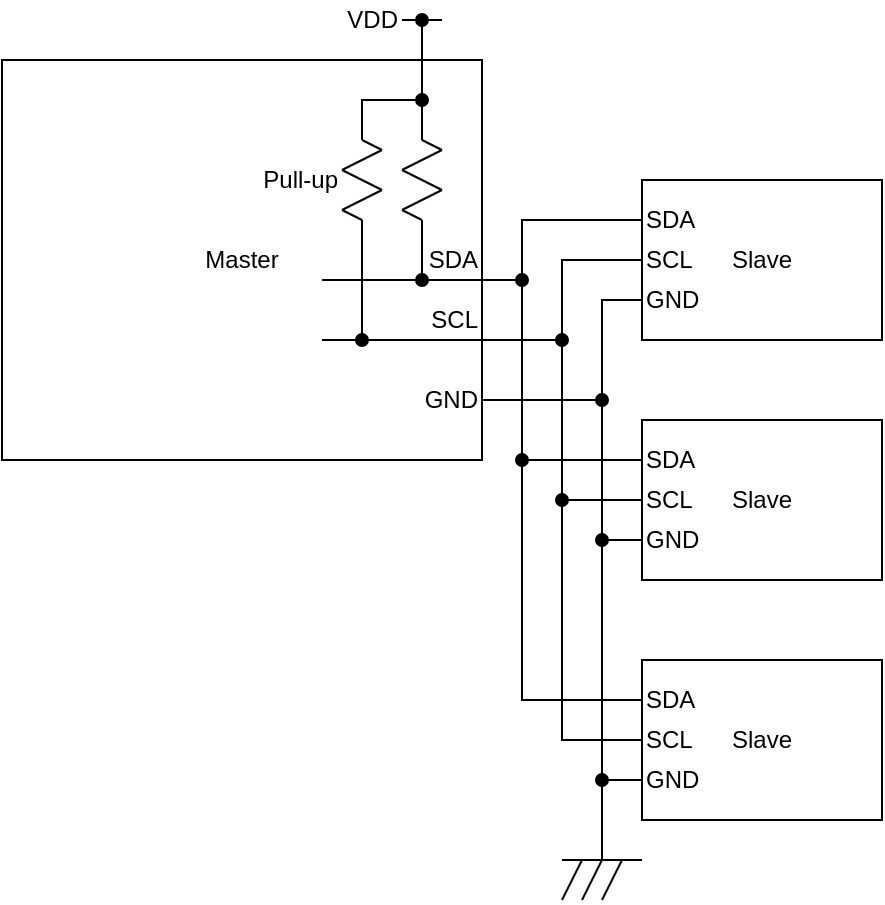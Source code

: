 <mxfile version="17.2.4" type="device" pages="5"><diagram id="CakGISQTmxHyEfX84tqq" name="I2C"><mxGraphModel dx="367" dy="288" grid="1" gridSize="10" guides="1" tooltips="1" connect="1" arrows="1" fold="1" page="1" pageScale="1" pageWidth="1169" pageHeight="827" math="0" shadow="0"><root><mxCell id="0"/><mxCell id="1" parent="0"/><mxCell id="vg9ef-y99HdJ5-kAMzHr-51" value="Master" style="rounded=0;whiteSpace=wrap;html=1;" parent="1" vertex="1"><mxGeometry x="120" y="80" width="240" height="200" as="geometry"/></mxCell><mxCell id="vg9ef-y99HdJ5-kAMzHr-2" value="Slave" style="rounded=0;whiteSpace=wrap;html=1;" parent="1" vertex="1"><mxGeometry x="440" y="140" width="120" height="80" as="geometry"/></mxCell><mxCell id="vg9ef-y99HdJ5-kAMzHr-3" value="Slave" style="rounded=0;whiteSpace=wrap;html=1;" parent="1" vertex="1"><mxGeometry x="440" y="260" width="120" height="80" as="geometry"/></mxCell><mxCell id="vg9ef-y99HdJ5-kAMzHr-4" value="" style="endArrow=none;html=1;rounded=0;entryX=0;entryY=0.25;entryDx=0;entryDy=0;" parent="1" target="vg9ef-y99HdJ5-kAMzHr-2" edge="1"><mxGeometry width="50" height="50" relative="1" as="geometry"><mxPoint x="280" y="190" as="sourcePoint"/><mxPoint x="310" y="390" as="targetPoint"/><Array as="points"><mxPoint x="380" y="190"/><mxPoint x="380" y="160"/></Array></mxGeometry></mxCell><mxCell id="vg9ef-y99HdJ5-kAMzHr-5" value="Slave" style="rounded=0;whiteSpace=wrap;html=1;" parent="1" vertex="1"><mxGeometry x="440" y="380" width="120" height="80" as="geometry"/></mxCell><mxCell id="vg9ef-y99HdJ5-kAMzHr-6" value="" style="endArrow=oval;html=1;rounded=0;exitX=0;exitY=0.25;exitDx=0;exitDy=0;endFill=1;" parent="1" source="vg9ef-y99HdJ5-kAMzHr-3" edge="1"><mxGeometry width="50" height="50" relative="1" as="geometry"><mxPoint x="350" y="200" as="sourcePoint"/><mxPoint x="380" y="190" as="targetPoint"/><Array as="points"><mxPoint x="380" y="280"/></Array></mxGeometry></mxCell><mxCell id="vg9ef-y99HdJ5-kAMzHr-7" value="" style="endArrow=oval;html=1;rounded=0;exitX=0;exitY=0.25;exitDx=0;exitDy=0;endFill=1;" parent="1" source="vg9ef-y99HdJ5-kAMzHr-5" edge="1"><mxGeometry width="50" height="50" relative="1" as="geometry"><mxPoint x="350" y="310" as="sourcePoint"/><mxPoint x="380" y="280" as="targetPoint"/><Array as="points"><mxPoint x="380" y="400"/></Array></mxGeometry></mxCell><mxCell id="vg9ef-y99HdJ5-kAMzHr-8" value="" style="endArrow=none;html=1;rounded=0;entryX=0;entryY=0.5;entryDx=0;entryDy=0;" parent="1" target="vg9ef-y99HdJ5-kAMzHr-2" edge="1"><mxGeometry width="50" height="50" relative="1" as="geometry"><mxPoint x="280" y="220" as="sourcePoint"/><mxPoint x="440" y="220" as="targetPoint"/><Array as="points"><mxPoint x="400" y="220"/><mxPoint x="400" y="180"/></Array></mxGeometry></mxCell><mxCell id="vg9ef-y99HdJ5-kAMzHr-9" value="" style="endArrow=oval;html=1;rounded=0;exitX=0;exitY=0.5;exitDx=0;exitDy=0;endFill=1;" parent="1" source="vg9ef-y99HdJ5-kAMzHr-3" edge="1"><mxGeometry width="50" height="50" relative="1" as="geometry"><mxPoint x="350" y="230" as="sourcePoint"/><mxPoint x="400" y="220" as="targetPoint"/><Array as="points"><mxPoint x="400" y="300"/></Array></mxGeometry></mxCell><mxCell id="vg9ef-y99HdJ5-kAMzHr-10" value="" style="endArrow=oval;html=1;rounded=0;exitX=0;exitY=0.5;exitDx=0;exitDy=0;endFill=1;" parent="1" source="vg9ef-y99HdJ5-kAMzHr-5" edge="1"><mxGeometry width="50" height="50" relative="1" as="geometry"><mxPoint x="350" y="330" as="sourcePoint"/><mxPoint x="400" y="300" as="targetPoint"/><Array as="points"><mxPoint x="400" y="420"/></Array></mxGeometry></mxCell><mxCell id="vg9ef-y99HdJ5-kAMzHr-11" value="" style="endArrow=none;html=1;rounded=0;exitX=1;exitY=0.75;exitDx=0;exitDy=0;entryX=0;entryY=0.75;entryDx=0;entryDy=0;" parent="1" target="vg9ef-y99HdJ5-kAMzHr-2" edge="1"><mxGeometry width="50" height="50" relative="1" as="geometry"><mxPoint x="360.0" y="250" as="sourcePoint"/><mxPoint x="470" y="220" as="targetPoint"/><Array as="points"><mxPoint x="420" y="250"/><mxPoint x="420" y="200"/></Array></mxGeometry></mxCell><mxCell id="vg9ef-y99HdJ5-kAMzHr-12" value="" style="endArrow=oval;html=1;rounded=0;exitX=0;exitY=0.75;exitDx=0;exitDy=0;endFill=1;" parent="1" source="vg9ef-y99HdJ5-kAMzHr-3" edge="1"><mxGeometry width="50" height="50" relative="1" as="geometry"><mxPoint x="370" y="280" as="sourcePoint"/><mxPoint x="420" y="250" as="targetPoint"/><Array as="points"><mxPoint x="420" y="320"/></Array></mxGeometry></mxCell><mxCell id="vg9ef-y99HdJ5-kAMzHr-13" value="" style="endArrow=oval;html=1;rounded=0;exitX=0;exitY=0.75;exitDx=0;exitDy=0;endFill=1;" parent="1" source="vg9ef-y99HdJ5-kAMzHr-5" edge="1"><mxGeometry width="50" height="50" relative="1" as="geometry"><mxPoint x="370" y="370" as="sourcePoint"/><mxPoint x="420" y="320" as="targetPoint"/><Array as="points"><mxPoint x="420" y="440"/></Array></mxGeometry></mxCell><mxCell id="vg9ef-y99HdJ5-kAMzHr-14" value="" style="endArrow=oval;html=1;rounded=0;endFill=1;" parent="1" edge="1"><mxGeometry width="50" height="50" relative="1" as="geometry"><mxPoint x="420" y="480" as="sourcePoint"/><mxPoint x="420" y="440" as="targetPoint"/></mxGeometry></mxCell><mxCell id="vg9ef-y99HdJ5-kAMzHr-15" value="" style="endArrow=none;html=1;rounded=0;" parent="1" edge="1"><mxGeometry width="50" height="50" relative="1" as="geometry"><mxPoint x="400" y="480" as="sourcePoint"/><mxPoint x="440" y="480" as="targetPoint"/></mxGeometry></mxCell><mxCell id="vg9ef-y99HdJ5-kAMzHr-17" value="" style="endArrow=none;html=1;rounded=0;" parent="1" edge="1"><mxGeometry width="50" height="50" relative="1" as="geometry"><mxPoint x="410" y="500" as="sourcePoint"/><mxPoint x="420" y="480" as="targetPoint"/></mxGeometry></mxCell><mxCell id="vg9ef-y99HdJ5-kAMzHr-18" value="" style="endArrow=none;html=1;rounded=0;" parent="1" edge="1"><mxGeometry width="50" height="50" relative="1" as="geometry"><mxPoint x="420" y="500" as="sourcePoint"/><mxPoint x="430" y="480" as="targetPoint"/></mxGeometry></mxCell><mxCell id="vg9ef-y99HdJ5-kAMzHr-19" value="" style="endArrow=none;html=1;rounded=0;" parent="1" edge="1"><mxGeometry width="50" height="50" relative="1" as="geometry"><mxPoint x="400" y="500" as="sourcePoint"/><mxPoint x="410" y="480" as="targetPoint"/></mxGeometry></mxCell><mxCell id="vg9ef-y99HdJ5-kAMzHr-20" value="GND" style="text;html=1;strokeColor=none;fillColor=none;align=right;verticalAlign=middle;whiteSpace=wrap;rounded=0;" parent="1" vertex="1"><mxGeometry x="320" y="240" width="40" height="20" as="geometry"/></mxCell><mxCell id="vg9ef-y99HdJ5-kAMzHr-21" value="SCL" style="text;html=1;strokeColor=none;fillColor=none;align=right;verticalAlign=middle;whiteSpace=wrap;rounded=0;" parent="1" vertex="1"><mxGeometry x="320" y="200" width="40" height="20" as="geometry"/></mxCell><mxCell id="vg9ef-y99HdJ5-kAMzHr-22" value="SDA" style="text;html=1;strokeColor=none;fillColor=none;align=right;verticalAlign=middle;whiteSpace=wrap;rounded=0;" parent="1" vertex="1"><mxGeometry x="320" y="170" width="40" height="20" as="geometry"/></mxCell><mxCell id="vg9ef-y99HdJ5-kAMzHr-23" value="GND" style="text;html=1;strokeColor=none;fillColor=none;align=left;verticalAlign=middle;whiteSpace=wrap;rounded=0;" parent="1" vertex="1"><mxGeometry x="440" y="190" width="40" height="20" as="geometry"/></mxCell><mxCell id="vg9ef-y99HdJ5-kAMzHr-24" value="SCL" style="text;html=1;strokeColor=none;fillColor=none;align=left;verticalAlign=middle;whiteSpace=wrap;rounded=0;" parent="1" vertex="1"><mxGeometry x="440" y="170" width="40" height="20" as="geometry"/></mxCell><mxCell id="vg9ef-y99HdJ5-kAMzHr-25" value="SDA" style="text;html=1;strokeColor=none;fillColor=none;align=left;verticalAlign=middle;whiteSpace=wrap;rounded=0;" parent="1" vertex="1"><mxGeometry x="440" y="150" width="40" height="20" as="geometry"/></mxCell><mxCell id="vg9ef-y99HdJ5-kAMzHr-26" value="GND" style="text;html=1;strokeColor=none;fillColor=none;align=left;verticalAlign=middle;whiteSpace=wrap;rounded=0;" parent="1" vertex="1"><mxGeometry x="440" y="310" width="40" height="20" as="geometry"/></mxCell><mxCell id="vg9ef-y99HdJ5-kAMzHr-27" value="SCL" style="text;html=1;strokeColor=none;fillColor=none;align=left;verticalAlign=middle;whiteSpace=wrap;rounded=0;" parent="1" vertex="1"><mxGeometry x="440" y="290" width="40" height="20" as="geometry"/></mxCell><mxCell id="vg9ef-y99HdJ5-kAMzHr-28" value="SDA" style="text;html=1;strokeColor=none;fillColor=none;align=left;verticalAlign=middle;whiteSpace=wrap;rounded=0;" parent="1" vertex="1"><mxGeometry x="440" y="270" width="40" height="20" as="geometry"/></mxCell><mxCell id="vg9ef-y99HdJ5-kAMzHr-29" value="GND" style="text;html=1;strokeColor=none;fillColor=none;align=left;verticalAlign=middle;whiteSpace=wrap;rounded=0;" parent="1" vertex="1"><mxGeometry x="440" y="430" width="40" height="20" as="geometry"/></mxCell><mxCell id="vg9ef-y99HdJ5-kAMzHr-30" value="SCL" style="text;html=1;strokeColor=none;fillColor=none;align=left;verticalAlign=middle;whiteSpace=wrap;rounded=0;" parent="1" vertex="1"><mxGeometry x="440" y="410" width="40" height="20" as="geometry"/></mxCell><mxCell id="vg9ef-y99HdJ5-kAMzHr-31" value="SDA" style="text;html=1;strokeColor=none;fillColor=none;align=left;verticalAlign=middle;whiteSpace=wrap;rounded=0;" parent="1" vertex="1"><mxGeometry x="440" y="390" width="40" height="20" as="geometry"/></mxCell><mxCell id="vg9ef-y99HdJ5-kAMzHr-32" value="" style="endArrow=oval;html=1;rounded=0;endFill=1;" parent="1" edge="1"><mxGeometry width="50" height="50" relative="1" as="geometry"><mxPoint x="330" y="160" as="sourcePoint"/><mxPoint x="330" y="190" as="targetPoint"/><Array as="points"/></mxGeometry></mxCell><mxCell id="vg9ef-y99HdJ5-kAMzHr-38" value="" style="group" parent="1" vertex="1" connectable="0"><mxGeometry x="320" y="120" width="20" height="40" as="geometry"/></mxCell><mxCell id="vg9ef-y99HdJ5-kAMzHr-33" value="" style="endArrow=none;html=1;rounded=0;" parent="vg9ef-y99HdJ5-kAMzHr-38" edge="1"><mxGeometry width="50" height="50" relative="1" as="geometry"><mxPoint y="35" as="sourcePoint"/><mxPoint x="10" y="40" as="targetPoint"/></mxGeometry></mxCell><mxCell id="vg9ef-y99HdJ5-kAMzHr-34" value="" style="endArrow=none;html=1;rounded=0;" parent="vg9ef-y99HdJ5-kAMzHr-38" edge="1"><mxGeometry width="50" height="50" relative="1" as="geometry"><mxPoint x="20" y="25" as="sourcePoint"/><mxPoint y="35" as="targetPoint"/></mxGeometry></mxCell><mxCell id="vg9ef-y99HdJ5-kAMzHr-35" value="" style="endArrow=none;html=1;rounded=0;" parent="vg9ef-y99HdJ5-kAMzHr-38" edge="1"><mxGeometry width="50" height="50" relative="1" as="geometry"><mxPoint x="20" y="5" as="sourcePoint"/><mxPoint y="15" as="targetPoint"/></mxGeometry></mxCell><mxCell id="vg9ef-y99HdJ5-kAMzHr-36" value="" style="endArrow=none;html=1;rounded=0;" parent="vg9ef-y99HdJ5-kAMzHr-38" edge="1"><mxGeometry width="50" height="50" relative="1" as="geometry"><mxPoint y="15" as="sourcePoint"/><mxPoint x="20" y="25" as="targetPoint"/></mxGeometry></mxCell><mxCell id="vg9ef-y99HdJ5-kAMzHr-37" value="" style="endArrow=none;html=1;rounded=0;" parent="vg9ef-y99HdJ5-kAMzHr-38" edge="1"><mxGeometry width="50" height="50" relative="1" as="geometry"><mxPoint x="10" as="sourcePoint"/><mxPoint x="20" y="5" as="targetPoint"/></mxGeometry></mxCell><mxCell id="vg9ef-y99HdJ5-kAMzHr-39" value="" style="endArrow=oval;html=1;rounded=0;endFill=1;" parent="1" edge="1"><mxGeometry width="50" height="50" relative="1" as="geometry"><mxPoint x="330" y="120" as="sourcePoint"/><mxPoint x="330" y="60" as="targetPoint"/></mxGeometry></mxCell><mxCell id="vg9ef-y99HdJ5-kAMzHr-40" value="" style="endArrow=none;html=1;rounded=0;" parent="1" edge="1"><mxGeometry width="50" height="50" relative="1" as="geometry"><mxPoint x="320" y="60" as="sourcePoint"/><mxPoint x="340" y="60" as="targetPoint"/></mxGeometry></mxCell><mxCell id="vg9ef-y99HdJ5-kAMzHr-41" value="" style="group" parent="1" vertex="1" connectable="0"><mxGeometry x="290" y="120" width="20" height="40" as="geometry"/></mxCell><mxCell id="vg9ef-y99HdJ5-kAMzHr-42" value="" style="endArrow=none;html=1;rounded=0;" parent="vg9ef-y99HdJ5-kAMzHr-41" edge="1"><mxGeometry width="50" height="50" relative="1" as="geometry"><mxPoint y="35" as="sourcePoint"/><mxPoint x="10" y="40" as="targetPoint"/></mxGeometry></mxCell><mxCell id="vg9ef-y99HdJ5-kAMzHr-43" value="" style="endArrow=none;html=1;rounded=0;" parent="vg9ef-y99HdJ5-kAMzHr-41" edge="1"><mxGeometry width="50" height="50" relative="1" as="geometry"><mxPoint x="20" y="25" as="sourcePoint"/><mxPoint y="35" as="targetPoint"/></mxGeometry></mxCell><mxCell id="vg9ef-y99HdJ5-kAMzHr-44" value="" style="endArrow=none;html=1;rounded=0;" parent="vg9ef-y99HdJ5-kAMzHr-41" edge="1"><mxGeometry width="50" height="50" relative="1" as="geometry"><mxPoint x="20" y="5" as="sourcePoint"/><mxPoint y="15" as="targetPoint"/></mxGeometry></mxCell><mxCell id="vg9ef-y99HdJ5-kAMzHr-45" value="" style="endArrow=none;html=1;rounded=0;" parent="vg9ef-y99HdJ5-kAMzHr-41" edge="1"><mxGeometry width="50" height="50" relative="1" as="geometry"><mxPoint y="15" as="sourcePoint"/><mxPoint x="20" y="25" as="targetPoint"/></mxGeometry></mxCell><mxCell id="vg9ef-y99HdJ5-kAMzHr-46" value="" style="endArrow=none;html=1;rounded=0;" parent="vg9ef-y99HdJ5-kAMzHr-41" edge="1"><mxGeometry width="50" height="50" relative="1" as="geometry"><mxPoint x="10" as="sourcePoint"/><mxPoint x="20" y="5" as="targetPoint"/></mxGeometry></mxCell><mxCell id="vg9ef-y99HdJ5-kAMzHr-48" value="" style="endArrow=oval;html=1;rounded=0;endFill=1;" parent="1" edge="1"><mxGeometry width="50" height="50" relative="1" as="geometry"><mxPoint x="300" y="120" as="sourcePoint"/><mxPoint x="330" y="100" as="targetPoint"/><Array as="points"><mxPoint x="300" y="100"/></Array></mxGeometry></mxCell><mxCell id="vg9ef-y99HdJ5-kAMzHr-49" value="" style="endArrow=none;html=1;rounded=0;endFill=0;startArrow=oval;startFill=1;" parent="1" edge="1"><mxGeometry width="50" height="50" relative="1" as="geometry"><mxPoint x="300" y="220" as="sourcePoint"/><mxPoint x="300" y="160" as="targetPoint"/><Array as="points"/></mxGeometry></mxCell><mxCell id="vg9ef-y99HdJ5-kAMzHr-50" value="VDD" style="text;html=1;strokeColor=none;fillColor=none;align=right;verticalAlign=middle;whiteSpace=wrap;rounded=0;" parent="1" vertex="1"><mxGeometry x="280" y="50" width="40" height="20" as="geometry"/></mxCell><mxCell id="vg9ef-y99HdJ5-kAMzHr-54" value="Pull-up" style="text;html=1;strokeColor=none;fillColor=none;align=right;verticalAlign=middle;whiteSpace=wrap;rounded=0;" parent="1" vertex="1"><mxGeometry x="250" y="130" width="40" height="20" as="geometry"/></mxCell></root></mxGraphModel></diagram><diagram id="ZTEBjyPlh5z_1XbTTIYf" name="SPI"><mxGraphModel dx="345" dy="276" grid="1" gridSize="10" guides="1" tooltips="1" connect="1" arrows="1" fold="1" page="1" pageScale="1" pageWidth="1169" pageHeight="827" math="0" shadow="0"><root><mxCell id="0"/><mxCell id="1" parent="0"/><mxCell id="Y60ylxZiaBBpJ2UnO8FO-1" value="Master" style="rounded=0;whiteSpace=wrap;html=1;" vertex="1" parent="1"><mxGeometry x="200" y="80" width="120" height="200" as="geometry"/></mxCell><mxCell id="Y60ylxZiaBBpJ2UnO8FO-2" value="Slave" style="rounded=0;whiteSpace=wrap;html=1;" vertex="1" parent="1"><mxGeometry x="480" y="80" width="120" height="100" as="geometry"/></mxCell><mxCell id="Y60ylxZiaBBpJ2UnO8FO-14" value="" style="endArrow=oval;html=1;rounded=0;endFill=1;" edge="1" parent="1"><mxGeometry width="50" height="50" relative="1" as="geometry"><mxPoint x="350" y="530" as="sourcePoint"/><mxPoint x="350" y="490" as="targetPoint"/></mxGeometry></mxCell><mxCell id="Y60ylxZiaBBpJ2UnO8FO-15" value="" style="endArrow=none;html=1;rounded=0;" edge="1" parent="1"><mxGeometry width="50" height="50" relative="1" as="geometry"><mxPoint x="330" y="530" as="sourcePoint"/><mxPoint x="370" y="530" as="targetPoint"/></mxGeometry></mxCell><mxCell id="Y60ylxZiaBBpJ2UnO8FO-16" value="" style="endArrow=none;html=1;rounded=0;" edge="1" parent="1"><mxGeometry width="50" height="50" relative="1" as="geometry"><mxPoint x="340" y="550" as="sourcePoint"/><mxPoint x="350" y="530" as="targetPoint"/></mxGeometry></mxCell><mxCell id="Y60ylxZiaBBpJ2UnO8FO-17" value="" style="endArrow=none;html=1;rounded=0;" edge="1" parent="1"><mxGeometry width="50" height="50" relative="1" as="geometry"><mxPoint x="350" y="550" as="sourcePoint"/><mxPoint x="360" y="530" as="targetPoint"/></mxGeometry></mxCell><mxCell id="Y60ylxZiaBBpJ2UnO8FO-18" value="" style="endArrow=none;html=1;rounded=0;" edge="1" parent="1"><mxGeometry width="50" height="50" relative="1" as="geometry"><mxPoint x="330" y="550" as="sourcePoint"/><mxPoint x="340" y="530" as="targetPoint"/></mxGeometry></mxCell><mxCell id="Y60ylxZiaBBpJ2UnO8FO-19" value="GND" style="text;html=1;strokeColor=none;fillColor=none;align=right;verticalAlign=middle;whiteSpace=wrap;rounded=0;" vertex="1" parent="1"><mxGeometry x="280" y="250" width="40" height="20" as="geometry"/></mxCell><mxCell id="Y60ylxZiaBBpJ2UnO8FO-20" value="MISO" style="text;html=1;strokeColor=none;fillColor=none;align=right;verticalAlign=middle;whiteSpace=wrap;rounded=0;" vertex="1" parent="1"><mxGeometry x="280" y="110" width="40" height="20" as="geometry"/></mxCell><mxCell id="Y60ylxZiaBBpJ2UnO8FO-21" value="MOSI" style="text;html=1;strokeColor=none;fillColor=none;align=right;verticalAlign=middle;whiteSpace=wrap;rounded=0;" vertex="1" parent="1"><mxGeometry x="280" y="90" width="40" height="20" as="geometry"/></mxCell><mxCell id="Y60ylxZiaBBpJ2UnO8FO-22" value="GND" style="text;html=1;strokeColor=none;fillColor=none;align=left;verticalAlign=middle;whiteSpace=wrap;rounded=0;" vertex="1" parent="1"><mxGeometry x="480" y="160" width="40" height="20" as="geometry"/></mxCell><mxCell id="Y60ylxZiaBBpJ2UnO8FO-23" value="SS" style="text;html=1;strokeColor=none;fillColor=none;align=left;verticalAlign=middle;whiteSpace=wrap;rounded=0;" vertex="1" parent="1"><mxGeometry x="480" y="140" width="40" height="20" as="geometry"/></mxCell><mxCell id="Y60ylxZiaBBpJ2UnO8FO-24" value="MISO" style="text;html=1;strokeColor=none;fillColor=none;align=left;verticalAlign=middle;whiteSpace=wrap;rounded=0;" vertex="1" parent="1"><mxGeometry x="480" y="100" width="40" height="20" as="geometry"/></mxCell><mxCell id="Y60ylxZiaBBpJ2UnO8FO-50" value="MOSI" style="text;html=1;strokeColor=none;fillColor=none;align=left;verticalAlign=middle;whiteSpace=wrap;rounded=0;" vertex="1" parent="1"><mxGeometry x="480" y="80" width="40" height="20" as="geometry"/></mxCell><mxCell id="GcC6wNuQbdL_LkJuOm1t-1" value="SCLK" style="text;html=1;strokeColor=none;fillColor=none;align=left;verticalAlign=middle;whiteSpace=wrap;rounded=0;" vertex="1" parent="1"><mxGeometry x="480" y="120" width="40" height="20" as="geometry"/></mxCell><mxCell id="GcC6wNuQbdL_LkJuOm1t-2" value="Slave" style="rounded=0;whiteSpace=wrap;html=1;" vertex="1" parent="1"><mxGeometry x="480" y="240" width="120" height="100" as="geometry"/></mxCell><mxCell id="GcC6wNuQbdL_LkJuOm1t-3" value="GND" style="text;html=1;strokeColor=none;fillColor=none;align=left;verticalAlign=middle;whiteSpace=wrap;rounded=0;" vertex="1" parent="1"><mxGeometry x="480" y="320" width="40" height="20" as="geometry"/></mxCell><mxCell id="GcC6wNuQbdL_LkJuOm1t-4" value="SS" style="text;html=1;strokeColor=none;fillColor=none;align=left;verticalAlign=middle;whiteSpace=wrap;rounded=0;" vertex="1" parent="1"><mxGeometry x="480" y="300" width="40" height="20" as="geometry"/></mxCell><mxCell id="GcC6wNuQbdL_LkJuOm1t-5" value="MISO" style="text;html=1;strokeColor=none;fillColor=none;align=left;verticalAlign=middle;whiteSpace=wrap;rounded=0;" vertex="1" parent="1"><mxGeometry x="480" y="260" width="40" height="20" as="geometry"/></mxCell><mxCell id="GcC6wNuQbdL_LkJuOm1t-6" value="MOSI" style="text;html=1;strokeColor=none;fillColor=none;align=left;verticalAlign=middle;whiteSpace=wrap;rounded=0;" vertex="1" parent="1"><mxGeometry x="480" y="240" width="40" height="20" as="geometry"/></mxCell><mxCell id="GcC6wNuQbdL_LkJuOm1t-7" value="SCLK" style="text;html=1;strokeColor=none;fillColor=none;align=left;verticalAlign=middle;whiteSpace=wrap;rounded=0;" vertex="1" parent="1"><mxGeometry x="480" y="280" width="40" height="20" as="geometry"/></mxCell><mxCell id="GcC6wNuQbdL_LkJuOm1t-8" value="Slave" style="rounded=0;whiteSpace=wrap;html=1;" vertex="1" parent="1"><mxGeometry x="480" y="400" width="120" height="100" as="geometry"/></mxCell><mxCell id="GcC6wNuQbdL_LkJuOm1t-9" value="GND" style="text;html=1;strokeColor=none;fillColor=none;align=left;verticalAlign=middle;whiteSpace=wrap;rounded=0;" vertex="1" parent="1"><mxGeometry x="480" y="480" width="40" height="20" as="geometry"/></mxCell><mxCell id="GcC6wNuQbdL_LkJuOm1t-10" value="SS" style="text;html=1;strokeColor=none;fillColor=none;align=left;verticalAlign=middle;whiteSpace=wrap;rounded=0;" vertex="1" parent="1"><mxGeometry x="480" y="460" width="40" height="20" as="geometry"/></mxCell><mxCell id="GcC6wNuQbdL_LkJuOm1t-11" value="MISO" style="text;html=1;strokeColor=none;fillColor=none;align=left;verticalAlign=middle;whiteSpace=wrap;rounded=0;" vertex="1" parent="1"><mxGeometry x="480" y="420" width="40" height="20" as="geometry"/></mxCell><mxCell id="GcC6wNuQbdL_LkJuOm1t-12" value="MOSI" style="text;html=1;strokeColor=none;fillColor=none;align=left;verticalAlign=middle;whiteSpace=wrap;rounded=0;" vertex="1" parent="1"><mxGeometry x="480" y="400" width="40" height="20" as="geometry"/></mxCell><mxCell id="GcC6wNuQbdL_LkJuOm1t-13" value="SCLK" style="text;html=1;strokeColor=none;fillColor=none;align=left;verticalAlign=middle;whiteSpace=wrap;rounded=0;" vertex="1" parent="1"><mxGeometry x="480" y="440" width="40" height="20" as="geometry"/></mxCell><mxCell id="GcC6wNuQbdL_LkJuOm1t-14" value="SCLK" style="text;html=1;strokeColor=none;fillColor=none;align=right;verticalAlign=middle;whiteSpace=wrap;rounded=0;" vertex="1" parent="1"><mxGeometry x="280" y="130" width="40" height="20" as="geometry"/></mxCell><mxCell id="GcC6wNuQbdL_LkJuOm1t-15" value="SS0" style="text;html=1;strokeColor=none;fillColor=none;align=right;verticalAlign=middle;whiteSpace=wrap;rounded=0;" vertex="1" parent="1"><mxGeometry x="280" y="180" width="40" height="20" as="geometry"/></mxCell><mxCell id="GcC6wNuQbdL_LkJuOm1t-16" value="SS1" style="text;html=1;strokeColor=none;fillColor=none;align=right;verticalAlign=middle;whiteSpace=wrap;rounded=0;" vertex="1" parent="1"><mxGeometry x="280" y="200" width="40" height="20" as="geometry"/></mxCell><mxCell id="GcC6wNuQbdL_LkJuOm1t-17" value="SS2" style="text;html=1;strokeColor=none;fillColor=none;align=right;verticalAlign=middle;whiteSpace=wrap;rounded=0;" vertex="1" parent="1"><mxGeometry x="280" y="220" width="40" height="20" as="geometry"/></mxCell><mxCell id="GcC6wNuQbdL_LkJuOm1t-18" value="" style="endArrow=none;html=1;rounded=0;exitX=1;exitY=0.5;exitDx=0;exitDy=0;entryX=0;entryY=0.5;entryDx=0;entryDy=0;" edge="1" parent="1" source="Y60ylxZiaBBpJ2UnO8FO-21" target="Y60ylxZiaBBpJ2UnO8FO-50"><mxGeometry width="50" height="50" relative="1" as="geometry"><mxPoint x="370" y="150" as="sourcePoint"/><mxPoint x="420" y="100" as="targetPoint"/><Array as="points"><mxPoint x="380" y="100"/><mxPoint x="380" y="90"/></Array></mxGeometry></mxCell><mxCell id="GcC6wNuQbdL_LkJuOm1t-19" value="" style="endArrow=oval;html=1;rounded=0;exitX=0;exitY=0.5;exitDx=0;exitDy=0;endFill=1;" edge="1" parent="1" source="GcC6wNuQbdL_LkJuOm1t-6"><mxGeometry width="50" height="50" relative="1" as="geometry"><mxPoint x="370" y="150" as="sourcePoint"/><mxPoint x="380" y="100" as="targetPoint"/><Array as="points"><mxPoint x="380" y="250"/></Array></mxGeometry></mxCell><mxCell id="GcC6wNuQbdL_LkJuOm1t-20" value="" style="endArrow=oval;html=1;rounded=0;exitX=0;exitY=0.5;exitDx=0;exitDy=0;endFill=1;" edge="1" parent="1" source="GcC6wNuQbdL_LkJuOm1t-12"><mxGeometry width="50" height="50" relative="1" as="geometry"><mxPoint x="370" y="280" as="sourcePoint"/><mxPoint x="380" y="250" as="targetPoint"/><Array as="points"><mxPoint x="380" y="410"/></Array></mxGeometry></mxCell><mxCell id="GcC6wNuQbdL_LkJuOm1t-21" value="" style="endArrow=none;html=1;rounded=0;entryX=0;entryY=0.5;entryDx=0;entryDy=0;exitX=1;exitY=0.5;exitDx=0;exitDy=0;" edge="1" parent="1" source="Y60ylxZiaBBpJ2UnO8FO-20" target="Y60ylxZiaBBpJ2UnO8FO-24"><mxGeometry width="50" height="50" relative="1" as="geometry"><mxPoint x="330" y="210" as="sourcePoint"/><mxPoint x="380" y="160" as="targetPoint"/><Array as="points"><mxPoint x="400" y="120"/><mxPoint x="400" y="110"/></Array></mxGeometry></mxCell><mxCell id="GcC6wNuQbdL_LkJuOm1t-22" value="" style="endArrow=oval;html=1;rounded=0;exitX=0;exitY=0.5;exitDx=0;exitDy=0;endFill=1;" edge="1" parent="1" source="GcC6wNuQbdL_LkJuOm1t-5"><mxGeometry width="50" height="50" relative="1" as="geometry"><mxPoint x="350" y="180" as="sourcePoint"/><mxPoint x="400" y="120" as="targetPoint"/><Array as="points"><mxPoint x="400" y="270"/></Array></mxGeometry></mxCell><mxCell id="GcC6wNuQbdL_LkJuOm1t-23" value="" style="endArrow=oval;html=1;rounded=0;exitX=0;exitY=0.5;exitDx=0;exitDy=0;endFill=1;" edge="1" parent="1" source="GcC6wNuQbdL_LkJuOm1t-11"><mxGeometry width="50" height="50" relative="1" as="geometry"><mxPoint x="300" y="360" as="sourcePoint"/><mxPoint x="400" y="270" as="targetPoint"/><Array as="points"><mxPoint x="400" y="430"/></Array></mxGeometry></mxCell><mxCell id="GcC6wNuQbdL_LkJuOm1t-24" value="" style="endArrow=none;html=1;rounded=0;entryX=0;entryY=0.5;entryDx=0;entryDy=0;exitX=1;exitY=0.5;exitDx=0;exitDy=0;" edge="1" parent="1" source="GcC6wNuQbdL_LkJuOm1t-14" target="GcC6wNuQbdL_LkJuOm1t-1"><mxGeometry width="50" height="50" relative="1" as="geometry"><mxPoint x="380" y="200" as="sourcePoint"/><mxPoint x="430" y="150" as="targetPoint"/><Array as="points"><mxPoint x="420" y="140"/><mxPoint x="420" y="130"/></Array></mxGeometry></mxCell><mxCell id="GcC6wNuQbdL_LkJuOm1t-25" value="" style="endArrow=oval;html=1;rounded=0;exitX=0;exitY=0.5;exitDx=0;exitDy=0;endFill=1;" edge="1" parent="1" source="GcC6wNuQbdL_LkJuOm1t-7"><mxGeometry width="50" height="50" relative="1" as="geometry"><mxPoint x="370" y="210" as="sourcePoint"/><mxPoint x="420" y="140" as="targetPoint"/><Array as="points"><mxPoint x="420" y="290"/></Array></mxGeometry></mxCell><mxCell id="GcC6wNuQbdL_LkJuOm1t-26" value="" style="endArrow=oval;html=1;rounded=0;exitX=0;exitY=0.5;exitDx=0;exitDy=0;endFill=1;" edge="1" parent="1" source="GcC6wNuQbdL_LkJuOm1t-13"><mxGeometry width="50" height="50" relative="1" as="geometry"><mxPoint x="370" y="320" as="sourcePoint"/><mxPoint x="420" y="290" as="targetPoint"/><Array as="points"><mxPoint x="420" y="450"/></Array></mxGeometry></mxCell><mxCell id="GcC6wNuQbdL_LkJuOm1t-27" value="" style="endArrow=none;html=1;rounded=0;entryX=0;entryY=0.5;entryDx=0;entryDy=0;exitX=1;exitY=0.5;exitDx=0;exitDy=0;" edge="1" parent="1" source="GcC6wNuQbdL_LkJuOm1t-15" target="Y60ylxZiaBBpJ2UnO8FO-23"><mxGeometry width="50" height="50" relative="1" as="geometry"><mxPoint x="390" y="200" as="sourcePoint"/><mxPoint x="440" y="150" as="targetPoint"/><Array as="points"><mxPoint x="440" y="190"/><mxPoint x="440" y="150"/></Array></mxGeometry></mxCell><mxCell id="GcC6wNuQbdL_LkJuOm1t-28" value="" style="endArrow=none;html=1;rounded=0;entryX=0;entryY=0.5;entryDx=0;entryDy=0;exitX=1;exitY=0.5;exitDx=0;exitDy=0;" edge="1" parent="1" source="GcC6wNuQbdL_LkJuOm1t-16" target="GcC6wNuQbdL_LkJuOm1t-4"><mxGeometry width="50" height="50" relative="1" as="geometry"><mxPoint x="400" y="350" as="sourcePoint"/><mxPoint x="450" y="300" as="targetPoint"/><Array as="points"><mxPoint x="460" y="210"/><mxPoint x="460" y="310"/></Array></mxGeometry></mxCell><mxCell id="GcC6wNuQbdL_LkJuOm1t-29" value="" style="endArrow=oval;html=1;rounded=0;entryX=0;entryY=0.5;entryDx=0;entryDy=0;exitX=1;exitY=0.75;exitDx=0;exitDy=0;endFill=1;" edge="1" parent="1" source="Y60ylxZiaBBpJ2UnO8FO-1" target="GcC6wNuQbdL_LkJuOm1t-10"><mxGeometry width="50" height="50" relative="1" as="geometry"><mxPoint x="370" y="460" as="sourcePoint"/><mxPoint x="420" y="410" as="targetPoint"/><Array as="points"><mxPoint x="440" y="230"/><mxPoint x="440" y="470"/></Array></mxGeometry></mxCell><mxCell id="GcC6wNuQbdL_LkJuOm1t-30" value="" style="endArrow=none;html=1;rounded=0;exitX=1;exitY=0.5;exitDx=0;exitDy=0;entryX=0;entryY=0.5;entryDx=0;entryDy=0;" edge="1" parent="1" source="Y60ylxZiaBBpJ2UnO8FO-19" target="Y60ylxZiaBBpJ2UnO8FO-22"><mxGeometry width="50" height="50" relative="1" as="geometry"><mxPoint x="430" y="380" as="sourcePoint"/><mxPoint x="460" y="340" as="targetPoint"/><Array as="points"><mxPoint x="350" y="260"/><mxPoint x="350" y="170"/></Array></mxGeometry></mxCell><mxCell id="GcC6wNuQbdL_LkJuOm1t-31" value="" style="endArrow=oval;html=1;rounded=0;exitX=0;exitY=0.5;exitDx=0;exitDy=0;endFill=1;" edge="1" parent="1" source="GcC6wNuQbdL_LkJuOm1t-3"><mxGeometry width="50" height="50" relative="1" as="geometry"><mxPoint x="290" y="380" as="sourcePoint"/><mxPoint x="350" y="260" as="targetPoint"/><Array as="points"><mxPoint x="350" y="330"/></Array></mxGeometry></mxCell><mxCell id="GcC6wNuQbdL_LkJuOm1t-32" value="" style="endArrow=oval;html=1;rounded=0;exitX=0;exitY=0.5;exitDx=0;exitDy=0;endFill=1;" edge="1" parent="1" source="GcC6wNuQbdL_LkJuOm1t-9"><mxGeometry width="50" height="50" relative="1" as="geometry"><mxPoint x="300" y="380" as="sourcePoint"/><mxPoint x="350" y="330" as="targetPoint"/><Array as="points"><mxPoint x="350" y="490"/></Array></mxGeometry></mxCell></root></mxGraphModel></diagram><diagram id="6GR14eyGrAz2zBhCXR4n" name="UART"><mxGraphModel dx="1102" dy="865" grid="1" gridSize="10" guides="1" tooltips="1" connect="1" arrows="1" fold="1" page="1" pageScale="1" pageWidth="1169" pageHeight="827" math="0" shadow="0"><root><mxCell id="0"/><mxCell id="1" parent="0"/><mxCell id="zlaFLmhXZsqX_xzxf9Gx-1" value="" style="rounded=0;whiteSpace=wrap;html=1;" parent="1" vertex="1"><mxGeometry x="120" y="160" width="80" height="60" as="geometry"/></mxCell><mxCell id="tLYr4LmbMqZImwJBRaAX-1" value="TX" style="text;html=1;strokeColor=none;fillColor=none;align=right;verticalAlign=middle;whiteSpace=wrap;rounded=0;" parent="1" vertex="1"><mxGeometry x="160" y="160" width="40" height="20" as="geometry"/></mxCell><mxCell id="tLYr4LmbMqZImwJBRaAX-2" value="RX" style="text;html=1;strokeColor=none;fillColor=none;align=right;verticalAlign=middle;whiteSpace=wrap;rounded=0;" parent="1" vertex="1"><mxGeometry x="160" y="180" width="40" height="20" as="geometry"/></mxCell><mxCell id="tLYr4LmbMqZImwJBRaAX-3" value="GND" style="text;html=1;strokeColor=none;fillColor=none;align=right;verticalAlign=middle;whiteSpace=wrap;rounded=0;" parent="1" vertex="1"><mxGeometry x="160" y="200" width="40" height="20" as="geometry"/></mxCell><mxCell id="tLYr4LmbMqZImwJBRaAX-4" value="" style="rounded=0;whiteSpace=wrap;html=1;" parent="1" vertex="1"><mxGeometry x="320" y="160" width="80" height="60" as="geometry"/></mxCell><mxCell id="tLYr4LmbMqZImwJBRaAX-5" value="TX" style="text;html=1;strokeColor=none;fillColor=none;align=left;verticalAlign=middle;whiteSpace=wrap;rounded=0;" parent="1" vertex="1"><mxGeometry x="320" y="160" width="40" height="20" as="geometry"/></mxCell><mxCell id="tLYr4LmbMqZImwJBRaAX-6" value="RX" style="text;html=1;strokeColor=none;fillColor=none;align=left;verticalAlign=middle;whiteSpace=wrap;rounded=0;" parent="1" vertex="1"><mxGeometry x="320" y="180" width="40" height="20" as="geometry"/></mxCell><mxCell id="tLYr4LmbMqZImwJBRaAX-7" value="GND" style="text;html=1;strokeColor=none;fillColor=none;align=left;verticalAlign=middle;whiteSpace=wrap;rounded=0;" parent="1" vertex="1"><mxGeometry x="320" y="200" width="40" height="20" as="geometry"/></mxCell><mxCell id="tLYr4LmbMqZImwJBRaAX-8" value="" style="endArrow=none;html=1;rounded=0;exitX=1;exitY=0.5;exitDx=0;exitDy=0;entryX=0;entryY=0.5;entryDx=0;entryDy=0;" parent="1" source="tLYr4LmbMqZImwJBRaAX-1" target="tLYr4LmbMqZImwJBRaAX-6" edge="1"><mxGeometry width="50" height="50" relative="1" as="geometry"><mxPoint x="250" y="280" as="sourcePoint"/><mxPoint x="300" y="230" as="targetPoint"/><Array as="points"><mxPoint x="250" y="170"/><mxPoint x="270" y="190"/></Array></mxGeometry></mxCell><mxCell id="tLYr4LmbMqZImwJBRaAX-9" value="" style="endArrow=none;html=1;rounded=0;entryX=0;entryY=0.5;entryDx=0;entryDy=0;exitX=1;exitY=0.5;exitDx=0;exitDy=0;" parent="1" source="tLYr4LmbMqZImwJBRaAX-2" target="tLYr4LmbMqZImwJBRaAX-5" edge="1"><mxGeometry width="50" height="50" relative="1" as="geometry"><mxPoint x="230" y="300" as="sourcePoint"/><mxPoint x="280" y="250" as="targetPoint"/><Array as="points"><mxPoint x="250" y="190"/><mxPoint x="270" y="170"/></Array></mxGeometry></mxCell><mxCell id="tLYr4LmbMqZImwJBRaAX-10" value="" style="endArrow=none;html=1;rounded=0;entryX=0;entryY=0.5;entryDx=0;entryDy=0;exitX=1;exitY=0.5;exitDx=0;exitDy=0;" parent="1" source="tLYr4LmbMqZImwJBRaAX-3" target="tLYr4LmbMqZImwJBRaAX-7" edge="1"><mxGeometry width="50" height="50" relative="1" as="geometry"><mxPoint x="240" y="300" as="sourcePoint"/><mxPoint x="290" y="250" as="targetPoint"/></mxGeometry></mxCell><mxCell id="6p8PrTWucNcazZOEeTHs-1" value="" style="endArrow=oval;html=1;rounded=0;endFill=1;" parent="1" edge="1"><mxGeometry width="50" height="50" relative="1" as="geometry"><mxPoint x="260" y="250" as="sourcePoint"/><mxPoint x="260" y="210" as="targetPoint"/></mxGeometry></mxCell><mxCell id="6p8PrTWucNcazZOEeTHs-2" value="" style="endArrow=none;html=1;rounded=0;" parent="1" edge="1"><mxGeometry width="50" height="50" relative="1" as="geometry"><mxPoint x="240" y="250" as="sourcePoint"/><mxPoint x="280" y="250" as="targetPoint"/></mxGeometry></mxCell><mxCell id="6p8PrTWucNcazZOEeTHs-3" value="" style="endArrow=none;html=1;rounded=0;" parent="1" edge="1"><mxGeometry width="50" height="50" relative="1" as="geometry"><mxPoint x="250" y="270" as="sourcePoint"/><mxPoint x="260" y="250" as="targetPoint"/></mxGeometry></mxCell><mxCell id="6p8PrTWucNcazZOEeTHs-4" value="" style="endArrow=none;html=1;rounded=0;" parent="1" edge="1"><mxGeometry width="50" height="50" relative="1" as="geometry"><mxPoint x="260" y="270" as="sourcePoint"/><mxPoint x="270" y="250" as="targetPoint"/></mxGeometry></mxCell><mxCell id="6p8PrTWucNcazZOEeTHs-5" value="" style="endArrow=none;html=1;rounded=0;" parent="1" edge="1"><mxGeometry width="50" height="50" relative="1" as="geometry"><mxPoint x="240" y="270" as="sourcePoint"/><mxPoint x="250" y="250" as="targetPoint"/></mxGeometry></mxCell></root></mxGraphModel></diagram><diagram id="NpIWOUs0lgm5O5ZDr8wR" name="NeoPixel"><mxGraphModel dx="1102" dy="865" grid="1" gridSize="10" guides="1" tooltips="1" connect="1" arrows="1" fold="1" page="1" pageScale="1" pageWidth="1169" pageHeight="827" math="0" shadow="0"><root><mxCell id="0"/><mxCell id="1" parent="0"/><mxCell id="eKxv4cXxRta2LgJc8vMs-1" value="MCU" style="rounded=0;whiteSpace=wrap;html=1;" parent="1" vertex="1"><mxGeometry x="200" y="80" width="120" height="80" as="geometry"/></mxCell><mxCell id="eKxv4cXxRta2LgJc8vMs-3" value="WS2812B" style="rounded=0;whiteSpace=wrap;html=1;" parent="1" vertex="1"><mxGeometry x="400" y="80" width="80" height="80" as="geometry"/></mxCell><mxCell id="eKxv4cXxRta2LgJc8vMs-4" value="DIN" style="text;html=1;strokeColor=none;fillColor=none;align=left;verticalAlign=middle;whiteSpace=wrap;rounded=0;" parent="1" vertex="1"><mxGeometry x="400" y="130" width="40" height="20" as="geometry"/></mxCell><mxCell id="eKxv4cXxRta2LgJc8vMs-5" value="DOUT" style="text;html=1;strokeColor=none;fillColor=none;align=right;verticalAlign=middle;whiteSpace=wrap;rounded=0;" parent="1" vertex="1"><mxGeometry x="440" y="90" width="40" height="20" as="geometry"/></mxCell><mxCell id="eKxv4cXxRta2LgJc8vMs-6" value="VDD" style="text;html=1;strokeColor=none;fillColor=none;align=left;verticalAlign=middle;whiteSpace=wrap;rounded=0;" parent="1" vertex="1"><mxGeometry x="400" y="90" width="40" height="20" as="geometry"/></mxCell><mxCell id="eKxv4cXxRta2LgJc8vMs-7" value="VSS" style="text;html=1;strokeColor=none;fillColor=none;align=right;verticalAlign=middle;whiteSpace=wrap;rounded=0;" parent="1" vertex="1"><mxGeometry x="440" y="130" width="40" height="20" as="geometry"/></mxCell><mxCell id="eKxv4cXxRta2LgJc8vMs-8" value="WS2812B" style="rounded=0;whiteSpace=wrap;html=1;" parent="1" vertex="1"><mxGeometry x="560" y="80" width="80" height="80" as="geometry"/></mxCell><mxCell id="eKxv4cXxRta2LgJc8vMs-9" value="DIN" style="text;html=1;strokeColor=none;fillColor=none;align=left;verticalAlign=middle;whiteSpace=wrap;rounded=0;" parent="1" vertex="1"><mxGeometry x="560" y="130" width="40" height="20" as="geometry"/></mxCell><mxCell id="eKxv4cXxRta2LgJc8vMs-10" value="DOUT" style="text;html=1;strokeColor=none;fillColor=none;align=right;verticalAlign=middle;whiteSpace=wrap;rounded=0;" parent="1" vertex="1"><mxGeometry x="600" y="90" width="40" height="20" as="geometry"/></mxCell><mxCell id="eKxv4cXxRta2LgJc8vMs-11" value="VDD" style="text;html=1;strokeColor=none;fillColor=none;align=left;verticalAlign=middle;whiteSpace=wrap;rounded=0;" parent="1" vertex="1"><mxGeometry x="560" y="90" width="40" height="20" as="geometry"/></mxCell><mxCell id="eKxv4cXxRta2LgJc8vMs-12" value="VSS" style="text;html=1;strokeColor=none;fillColor=none;align=right;verticalAlign=middle;whiteSpace=wrap;rounded=0;" parent="1" vertex="1"><mxGeometry x="600" y="130" width="40" height="20" as="geometry"/></mxCell><mxCell id="eKxv4cXxRta2LgJc8vMs-13" value="" style="endArrow=none;html=1;rounded=0;exitX=1;exitY=0.5;exitDx=0;exitDy=0;entryX=0;entryY=0.5;entryDx=0;entryDy=0;" parent="1" source="eKxv4cXxRta2LgJc8vMs-5" target="eKxv4cXxRta2LgJc8vMs-9" edge="1"><mxGeometry width="50" height="50" relative="1" as="geometry"><mxPoint x="510" y="190" as="sourcePoint"/><mxPoint x="530" y="150" as="targetPoint"/><Array as="points"><mxPoint x="520" y="100"/><mxPoint x="520" y="140"/></Array></mxGeometry></mxCell><mxCell id="eKxv4cXxRta2LgJc8vMs-14" value="WS2812B" style="rounded=0;whiteSpace=wrap;html=1;" parent="1" vertex="1"><mxGeometry x="720" y="80" width="80" height="80" as="geometry"/></mxCell><mxCell id="eKxv4cXxRta2LgJc8vMs-15" value="DIN" style="text;html=1;strokeColor=none;fillColor=none;align=left;verticalAlign=middle;whiteSpace=wrap;rounded=0;" parent="1" vertex="1"><mxGeometry x="720" y="130" width="40" height="20" as="geometry"/></mxCell><mxCell id="eKxv4cXxRta2LgJc8vMs-16" value="DOUT" style="text;html=1;strokeColor=none;fillColor=none;align=right;verticalAlign=middle;whiteSpace=wrap;rounded=0;" parent="1" vertex="1"><mxGeometry x="760" y="90" width="40" height="20" as="geometry"/></mxCell><mxCell id="eKxv4cXxRta2LgJc8vMs-17" value="VDD" style="text;html=1;strokeColor=none;fillColor=none;align=left;verticalAlign=middle;whiteSpace=wrap;rounded=0;" parent="1" vertex="1"><mxGeometry x="720" y="90" width="40" height="20" as="geometry"/></mxCell><mxCell id="eKxv4cXxRta2LgJc8vMs-18" value="VSS" style="text;html=1;strokeColor=none;fillColor=none;align=right;verticalAlign=middle;whiteSpace=wrap;rounded=0;" parent="1" vertex="1"><mxGeometry x="760" y="130" width="40" height="20" as="geometry"/></mxCell><mxCell id="eKxv4cXxRta2LgJc8vMs-19" value="" style="endArrow=none;html=1;rounded=0;entryX=0;entryY=0.5;entryDx=0;entryDy=0;exitX=1;exitY=0.5;exitDx=0;exitDy=0;" parent="1" source="eKxv4cXxRta2LgJc8vMs-10" target="eKxv4cXxRta2LgJc8vMs-15" edge="1"><mxGeometry width="50" height="50" relative="1" as="geometry"><mxPoint x="640" y="260" as="sourcePoint"/><mxPoint x="690" y="210" as="targetPoint"/><Array as="points"><mxPoint x="680" y="100"/><mxPoint x="680" y="140"/></Array></mxGeometry></mxCell><mxCell id="eKxv4cXxRta2LgJc8vMs-20" value="" style="endArrow=none;html=1;rounded=0;entryX=0;entryY=0.75;entryDx=0;entryDy=0;exitX=1;exitY=0.5;exitDx=0;exitDy=0;" parent="1" source="eKxv4cXxRta2LgJc8vMs-21" target="eKxv4cXxRta2LgJc8vMs-3" edge="1"><mxGeometry width="50" height="50" relative="1" as="geometry"><mxPoint x="380" y="260" as="sourcePoint"/><mxPoint x="430" y="210" as="targetPoint"/><Array as="points"><mxPoint x="360" y="120"/><mxPoint x="360" y="140"/></Array></mxGeometry></mxCell><mxCell id="eKxv4cXxRta2LgJc8vMs-21" value="GPIO" style="text;html=1;strokeColor=none;fillColor=none;align=right;verticalAlign=middle;whiteSpace=wrap;rounded=0;" parent="1" vertex="1"><mxGeometry x="280" y="110" width="40" height="20" as="geometry"/></mxCell><mxCell id="eKxv4cXxRta2LgJc8vMs-22" value="VDD" style="text;html=1;strokeColor=none;fillColor=none;align=right;verticalAlign=middle;whiteSpace=wrap;rounded=0;" parent="1" vertex="1"><mxGeometry x="280" y="90" width="40" height="20" as="geometry"/></mxCell><mxCell id="eKxv4cXxRta2LgJc8vMs-23" value="GND" style="text;html=1;strokeColor=none;fillColor=none;align=right;verticalAlign=middle;whiteSpace=wrap;rounded=0;" parent="1" vertex="1"><mxGeometry x="280" y="130" width="40" height="20" as="geometry"/></mxCell><mxCell id="eKxv4cXxRta2LgJc8vMs-24" value="" style="endArrow=none;html=1;rounded=0;entryX=0;entryY=0.5;entryDx=0;entryDy=0;exitX=1;exitY=0.5;exitDx=0;exitDy=0;" parent="1" source="eKxv4cXxRta2LgJc8vMs-22" target="eKxv4cXxRta2LgJc8vMs-6" edge="1"><mxGeometry width="50" height="50" relative="1" as="geometry"><mxPoint x="310" y="240" as="sourcePoint"/><mxPoint x="360" y="190" as="targetPoint"/></mxGeometry></mxCell><mxCell id="eKxv4cXxRta2LgJc8vMs-25" value="" style="endArrow=oval;html=1;rounded=0;startArrow=oval;startFill=1;endFill=1;" parent="1" edge="1"><mxGeometry width="50" height="50" relative="1" as="geometry"><mxPoint x="360" y="100" as="sourcePoint"/><mxPoint x="360" y="20" as="targetPoint"/></mxGeometry></mxCell><mxCell id="eKxv4cXxRta2LgJc8vMs-26" value="" style="endArrow=none;html=1;rounded=0;entryX=0;entryY=0.5;entryDx=0;entryDy=0;startArrow=oval;startFill=1;" parent="1" target="eKxv4cXxRta2LgJc8vMs-11" edge="1"><mxGeometry width="50" height="50" relative="1" as="geometry"><mxPoint x="360" y="60" as="sourcePoint"/><mxPoint x="410" y="10" as="targetPoint"/><Array as="points"><mxPoint x="540" y="60"/><mxPoint x="540" y="100"/></Array></mxGeometry></mxCell><mxCell id="eKxv4cXxRta2LgJc8vMs-27" value="" style="endArrow=none;html=1;rounded=0;entryX=0;entryY=0.5;entryDx=0;entryDy=0;startArrow=oval;startFill=1;" parent="1" target="eKxv4cXxRta2LgJc8vMs-17" edge="1"><mxGeometry width="50" height="50" relative="1" as="geometry"><mxPoint x="540" y="60" as="sourcePoint"/><mxPoint x="590" y="10" as="targetPoint"/><Array as="points"><mxPoint x="700" y="60"/><mxPoint x="700" y="100"/></Array></mxGeometry></mxCell><mxCell id="eKxv4cXxRta2LgJc8vMs-28" value="" style="endArrow=none;html=1;rounded=0;" parent="1" edge="1"><mxGeometry width="50" height="50" relative="1" as="geometry"><mxPoint x="350" y="20" as="sourcePoint"/><mxPoint x="370" y="20" as="targetPoint"/></mxGeometry></mxCell><mxCell id="eKxv4cXxRta2LgJc8vMs-29" value="VDD" style="text;html=1;strokeColor=none;fillColor=none;align=right;verticalAlign=middle;whiteSpace=wrap;rounded=0;" parent="1" vertex="1"><mxGeometry x="310" y="10" width="40" height="20" as="geometry"/></mxCell><mxCell id="Bo2umEM_tZQXj70ebdzu-1" value="" style="endArrow=none;html=1;rounded=0;endFill=0;entryX=1;entryY=0.5;entryDx=0;entryDy=0;" parent="1" target="eKxv4cXxRta2LgJc8vMs-23" edge="1"><mxGeometry width="50" height="50" relative="1" as="geometry"><mxPoint x="340" y="200" as="sourcePoint"/><mxPoint x="340" y="160" as="targetPoint"/><Array as="points"><mxPoint x="340" y="140"/></Array></mxGeometry></mxCell><mxCell id="Bo2umEM_tZQXj70ebdzu-2" value="" style="endArrow=none;html=1;rounded=0;" parent="1" edge="1"><mxGeometry width="50" height="50" relative="1" as="geometry"><mxPoint x="320" y="200" as="sourcePoint"/><mxPoint x="360" y="200" as="targetPoint"/></mxGeometry></mxCell><mxCell id="Bo2umEM_tZQXj70ebdzu-3" value="" style="endArrow=none;html=1;rounded=0;" parent="1" edge="1"><mxGeometry width="50" height="50" relative="1" as="geometry"><mxPoint x="330" y="220" as="sourcePoint"/><mxPoint x="340" y="200" as="targetPoint"/></mxGeometry></mxCell><mxCell id="Bo2umEM_tZQXj70ebdzu-4" value="" style="endArrow=none;html=1;rounded=0;" parent="1" edge="1"><mxGeometry width="50" height="50" relative="1" as="geometry"><mxPoint x="340" y="220" as="sourcePoint"/><mxPoint x="350" y="200" as="targetPoint"/></mxGeometry></mxCell><mxCell id="Bo2umEM_tZQXj70ebdzu-5" value="" style="endArrow=none;html=1;rounded=0;" parent="1" edge="1"><mxGeometry width="50" height="50" relative="1" as="geometry"><mxPoint x="320" y="220" as="sourcePoint"/><mxPoint x="330" y="200" as="targetPoint"/></mxGeometry></mxCell><mxCell id="Bo2umEM_tZQXj70ebdzu-6" value="" style="endArrow=none;html=1;rounded=0;" parent="1" edge="1"><mxGeometry width="50" height="50" relative="1" as="geometry"><mxPoint x="480" y="200" as="sourcePoint"/><mxPoint x="520" y="200" as="targetPoint"/></mxGeometry></mxCell><mxCell id="Bo2umEM_tZQXj70ebdzu-7" value="" style="endArrow=none;html=1;rounded=0;" parent="1" edge="1"><mxGeometry width="50" height="50" relative="1" as="geometry"><mxPoint x="490" y="220" as="sourcePoint"/><mxPoint x="500" y="200" as="targetPoint"/></mxGeometry></mxCell><mxCell id="Bo2umEM_tZQXj70ebdzu-8" value="" style="endArrow=none;html=1;rounded=0;" parent="1" edge="1"><mxGeometry width="50" height="50" relative="1" as="geometry"><mxPoint x="500" y="220" as="sourcePoint"/><mxPoint x="510" y="200" as="targetPoint"/></mxGeometry></mxCell><mxCell id="Bo2umEM_tZQXj70ebdzu-9" value="" style="endArrow=none;html=1;rounded=0;" parent="1" edge="1"><mxGeometry width="50" height="50" relative="1" as="geometry"><mxPoint x="480" y="220" as="sourcePoint"/><mxPoint x="490" y="200" as="targetPoint"/></mxGeometry></mxCell><mxCell id="Bo2umEM_tZQXj70ebdzu-10" value="" style="endArrow=none;html=1;rounded=0;entryX=1;entryY=0.5;entryDx=0;entryDy=0;" parent="1" target="eKxv4cXxRta2LgJc8vMs-7" edge="1"><mxGeometry width="50" height="50" relative="1" as="geometry"><mxPoint x="500" y="200" as="sourcePoint"/><mxPoint x="610" y="200" as="targetPoint"/><Array as="points"><mxPoint x="500" y="140"/></Array></mxGeometry></mxCell><mxCell id="Bo2umEM_tZQXj70ebdzu-11" value="" style="endArrow=none;html=1;rounded=0;" parent="1" edge="1"><mxGeometry width="50" height="50" relative="1" as="geometry"><mxPoint x="640" y="200" as="sourcePoint"/><mxPoint x="680" y="200" as="targetPoint"/></mxGeometry></mxCell><mxCell id="Bo2umEM_tZQXj70ebdzu-12" value="" style="endArrow=none;html=1;rounded=0;" parent="1" edge="1"><mxGeometry width="50" height="50" relative="1" as="geometry"><mxPoint x="650" y="220" as="sourcePoint"/><mxPoint x="660" y="200" as="targetPoint"/></mxGeometry></mxCell><mxCell id="Bo2umEM_tZQXj70ebdzu-13" value="" style="endArrow=none;html=1;rounded=0;" parent="1" edge="1"><mxGeometry width="50" height="50" relative="1" as="geometry"><mxPoint x="660" y="220" as="sourcePoint"/><mxPoint x="670" y="200" as="targetPoint"/></mxGeometry></mxCell><mxCell id="Bo2umEM_tZQXj70ebdzu-14" value="" style="endArrow=none;html=1;rounded=0;" parent="1" edge="1"><mxGeometry width="50" height="50" relative="1" as="geometry"><mxPoint x="640" y="220" as="sourcePoint"/><mxPoint x="650" y="200" as="targetPoint"/></mxGeometry></mxCell><mxCell id="Bo2umEM_tZQXj70ebdzu-15" value="" style="endArrow=none;html=1;rounded=0;" parent="1" edge="1"><mxGeometry width="50" height="50" relative="1" as="geometry"><mxPoint x="800" y="200" as="sourcePoint"/><mxPoint x="840" y="200" as="targetPoint"/></mxGeometry></mxCell><mxCell id="Bo2umEM_tZQXj70ebdzu-16" value="" style="endArrow=none;html=1;rounded=0;" parent="1" edge="1"><mxGeometry width="50" height="50" relative="1" as="geometry"><mxPoint x="810" y="220" as="sourcePoint"/><mxPoint x="820" y="200" as="targetPoint"/></mxGeometry></mxCell><mxCell id="Bo2umEM_tZQXj70ebdzu-17" value="" style="endArrow=none;html=1;rounded=0;" parent="1" edge="1"><mxGeometry width="50" height="50" relative="1" as="geometry"><mxPoint x="820" y="220" as="sourcePoint"/><mxPoint x="830" y="200" as="targetPoint"/></mxGeometry></mxCell><mxCell id="Bo2umEM_tZQXj70ebdzu-18" value="" style="endArrow=none;html=1;rounded=0;" parent="1" edge="1"><mxGeometry width="50" height="50" relative="1" as="geometry"><mxPoint x="800" y="220" as="sourcePoint"/><mxPoint x="810" y="200" as="targetPoint"/></mxGeometry></mxCell><mxCell id="Bo2umEM_tZQXj70ebdzu-19" value="" style="endArrow=none;html=1;rounded=0;exitX=1;exitY=0.5;exitDx=0;exitDy=0;" parent="1" source="eKxv4cXxRta2LgJc8vMs-18" edge="1"><mxGeometry width="50" height="50" relative="1" as="geometry"><mxPoint x="860" y="180" as="sourcePoint"/><mxPoint x="820" y="200" as="targetPoint"/><Array as="points"><mxPoint x="820" y="140"/></Array></mxGeometry></mxCell><mxCell id="Bo2umEM_tZQXj70ebdzu-20" value="" style="endArrow=none;html=1;rounded=0;exitX=1;exitY=0.5;exitDx=0;exitDy=0;" parent="1" source="eKxv4cXxRta2LgJc8vMs-12" edge="1"><mxGeometry width="50" height="50" relative="1" as="geometry"><mxPoint x="660" y="200" as="sourcePoint"/><mxPoint x="660" y="200" as="targetPoint"/><Array as="points"><mxPoint x="660" y="140"/></Array></mxGeometry></mxCell><mxCell id="Bo2umEM_tZQXj70ebdzu-21" value="MCU" style="rounded=0;whiteSpace=wrap;html=1;" parent="1" vertex="1"><mxGeometry x="200" y="330" width="120" height="100" as="geometry"/></mxCell><mxCell id="Bo2umEM_tZQXj70ebdzu-22" value="WS2822S" style="rounded=0;whiteSpace=wrap;html=1;" parent="1" vertex="1"><mxGeometry x="400" y="320" width="80" height="100" as="geometry"/></mxCell><mxCell id="Bo2umEM_tZQXj70ebdzu-23" value="ADRI" style="text;html=1;strokeColor=none;fillColor=none;align=left;verticalAlign=middle;whiteSpace=wrap;rounded=0;" parent="1" vertex="1"><mxGeometry x="400" y="380" width="40" height="20" as="geometry"/></mxCell><mxCell id="Bo2umEM_tZQXj70ebdzu-83" style="edgeStyle=orthogonalEdgeStyle;rounded=0;orthogonalLoop=1;jettySize=auto;html=1;exitX=1;exitY=0.5;exitDx=0;exitDy=0;entryX=0;entryY=0.5;entryDx=0;entryDy=0;startArrow=none;startFill=0;endArrow=none;endFill=0;" parent="1" source="Bo2umEM_tZQXj70ebdzu-24" target="Bo2umEM_tZQXj70ebdzu-72" edge="1"><mxGeometry relative="1" as="geometry"/></mxCell><mxCell id="Bo2umEM_tZQXj70ebdzu-24" value="ADRO" style="text;html=1;strokeColor=none;fillColor=none;align=right;verticalAlign=middle;whiteSpace=wrap;rounded=0;" parent="1" vertex="1"><mxGeometry x="440" y="380" width="40" height="20" as="geometry"/></mxCell><mxCell id="Bo2umEM_tZQXj70ebdzu-25" value="VDD" style="text;html=1;strokeColor=none;fillColor=none;align=left;verticalAlign=middle;whiteSpace=wrap;rounded=0;" parent="1" vertex="1"><mxGeometry x="400" y="340" width="40" height="20" as="geometry"/></mxCell><mxCell id="Bo2umEM_tZQXj70ebdzu-26" value="VSS" style="text;html=1;strokeColor=none;fillColor=none;align=right;verticalAlign=middle;whiteSpace=wrap;rounded=0;" parent="1" vertex="1"><mxGeometry x="440" y="400" width="40" height="20" as="geometry"/></mxCell><mxCell id="Bo2umEM_tZQXj70ebdzu-39" value="" style="endArrow=none;html=1;rounded=0;entryX=0;entryY=0.5;entryDx=0;entryDy=0;exitX=1;exitY=0.5;exitDx=0;exitDy=0;" parent="1" source="Bo2umEM_tZQXj70ebdzu-40" target="Bo2umEM_tZQXj70ebdzu-23" edge="1"><mxGeometry width="50" height="50" relative="1" as="geometry"><mxPoint x="380" y="510" as="sourcePoint"/><mxPoint x="430" y="460" as="targetPoint"/><Array as="points"><mxPoint x="380" y="370"/><mxPoint x="380" y="390"/></Array></mxGeometry></mxCell><mxCell id="Bo2umEM_tZQXj70ebdzu-40" value="GPIO0" style="text;html=1;strokeColor=none;fillColor=none;align=right;verticalAlign=middle;whiteSpace=wrap;rounded=0;" parent="1" vertex="1"><mxGeometry x="280" y="360" width="40" height="20" as="geometry"/></mxCell><mxCell id="Bo2umEM_tZQXj70ebdzu-41" value="VDD" style="text;html=1;strokeColor=none;fillColor=none;align=right;verticalAlign=middle;whiteSpace=wrap;rounded=0;" parent="1" vertex="1"><mxGeometry x="280" y="340" width="40" height="20" as="geometry"/></mxCell><mxCell id="Bo2umEM_tZQXj70ebdzu-42" value="GND" style="text;html=1;strokeColor=none;fillColor=none;align=right;verticalAlign=middle;whiteSpace=wrap;rounded=0;" parent="1" vertex="1"><mxGeometry x="280" y="400" width="40" height="20" as="geometry"/></mxCell><mxCell id="Bo2umEM_tZQXj70ebdzu-43" value="" style="endArrow=none;html=1;rounded=0;entryX=0;entryY=0.5;entryDx=0;entryDy=0;exitX=1;exitY=0.5;exitDx=0;exitDy=0;" parent="1" source="Bo2umEM_tZQXj70ebdzu-41" target="Bo2umEM_tZQXj70ebdzu-25" edge="1"><mxGeometry width="50" height="50" relative="1" as="geometry"><mxPoint x="310" y="490" as="sourcePoint"/><mxPoint x="360" y="440" as="targetPoint"/></mxGeometry></mxCell><mxCell id="Bo2umEM_tZQXj70ebdzu-44" value="" style="endArrow=oval;html=1;rounded=0;startArrow=oval;startFill=1;endFill=1;" parent="1" edge="1"><mxGeometry width="50" height="50" relative="1" as="geometry"><mxPoint x="360" y="350" as="sourcePoint"/><mxPoint x="360" y="270" as="targetPoint"/></mxGeometry></mxCell><mxCell id="Bo2umEM_tZQXj70ebdzu-47" value="" style="endArrow=none;html=1;rounded=0;" parent="1" edge="1"><mxGeometry width="50" height="50" relative="1" as="geometry"><mxPoint x="350" y="270" as="sourcePoint"/><mxPoint x="370" y="270" as="targetPoint"/></mxGeometry></mxCell><mxCell id="Bo2umEM_tZQXj70ebdzu-48" value="VDD" style="text;html=1;strokeColor=none;fillColor=none;align=right;verticalAlign=middle;whiteSpace=wrap;rounded=0;" parent="1" vertex="1"><mxGeometry x="310" y="260" width="40" height="20" as="geometry"/></mxCell><mxCell id="Bo2umEM_tZQXj70ebdzu-49" value="" style="endArrow=none;html=1;rounded=0;endFill=0;entryX=1;entryY=0.5;entryDx=0;entryDy=0;" parent="1" target="Bo2umEM_tZQXj70ebdzu-42" edge="1"><mxGeometry width="50" height="50" relative="1" as="geometry"><mxPoint x="340" y="470" as="sourcePoint"/><mxPoint x="340" y="410" as="targetPoint"/><Array as="points"><mxPoint x="340" y="410"/></Array></mxGeometry></mxCell><mxCell id="Bo2umEM_tZQXj70ebdzu-50" value="" style="endArrow=none;html=1;rounded=0;" parent="1" edge="1"><mxGeometry width="50" height="50" relative="1" as="geometry"><mxPoint x="320" y="470" as="sourcePoint"/><mxPoint x="360" y="470" as="targetPoint"/></mxGeometry></mxCell><mxCell id="Bo2umEM_tZQXj70ebdzu-51" value="" style="endArrow=none;html=1;rounded=0;" parent="1" edge="1"><mxGeometry width="50" height="50" relative="1" as="geometry"><mxPoint x="330" y="490" as="sourcePoint"/><mxPoint x="340" y="470" as="targetPoint"/></mxGeometry></mxCell><mxCell id="Bo2umEM_tZQXj70ebdzu-52" value="" style="endArrow=none;html=1;rounded=0;" parent="1" edge="1"><mxGeometry width="50" height="50" relative="1" as="geometry"><mxPoint x="340" y="490" as="sourcePoint"/><mxPoint x="350" y="470" as="targetPoint"/></mxGeometry></mxCell><mxCell id="Bo2umEM_tZQXj70ebdzu-53" value="" style="endArrow=none;html=1;rounded=0;" parent="1" edge="1"><mxGeometry width="50" height="50" relative="1" as="geometry"><mxPoint x="320" y="490" as="sourcePoint"/><mxPoint x="330" y="470" as="targetPoint"/></mxGeometry></mxCell><mxCell id="Bo2umEM_tZQXj70ebdzu-54" value="" style="endArrow=none;html=1;rounded=0;" parent="1" edge="1"><mxGeometry width="50" height="50" relative="1" as="geometry"><mxPoint x="480" y="470" as="sourcePoint"/><mxPoint x="520" y="470" as="targetPoint"/></mxGeometry></mxCell><mxCell id="Bo2umEM_tZQXj70ebdzu-55" value="" style="endArrow=none;html=1;rounded=0;" parent="1" edge="1"><mxGeometry width="50" height="50" relative="1" as="geometry"><mxPoint x="490" y="490" as="sourcePoint"/><mxPoint x="500" y="470" as="targetPoint"/></mxGeometry></mxCell><mxCell id="Bo2umEM_tZQXj70ebdzu-56" value="" style="endArrow=none;html=1;rounded=0;" parent="1" edge="1"><mxGeometry width="50" height="50" relative="1" as="geometry"><mxPoint x="500" y="490" as="sourcePoint"/><mxPoint x="510" y="470" as="targetPoint"/></mxGeometry></mxCell><mxCell id="Bo2umEM_tZQXj70ebdzu-57" value="" style="endArrow=none;html=1;rounded=0;" parent="1" edge="1"><mxGeometry width="50" height="50" relative="1" as="geometry"><mxPoint x="480" y="490" as="sourcePoint"/><mxPoint x="490" y="470" as="targetPoint"/></mxGeometry></mxCell><mxCell id="Bo2umEM_tZQXj70ebdzu-58" value="" style="endArrow=none;html=1;rounded=0;entryX=1;entryY=0.5;entryDx=0;entryDy=0;" parent="1" target="Bo2umEM_tZQXj70ebdzu-26" edge="1"><mxGeometry width="50" height="50" relative="1" as="geometry"><mxPoint x="500" y="470" as="sourcePoint"/><mxPoint x="610" y="450" as="targetPoint"/><Array as="points"><mxPoint x="500" y="410"/></Array></mxGeometry></mxCell><mxCell id="Bo2umEM_tZQXj70ebdzu-69" value="VCC" style="text;html=1;strokeColor=none;fillColor=none;align=left;verticalAlign=middle;whiteSpace=wrap;rounded=0;" parent="1" vertex="1"><mxGeometry x="400" y="320" width="40" height="20" as="geometry"/></mxCell><mxCell id="Bo2umEM_tZQXj70ebdzu-70" value="DAI" style="text;html=1;strokeColor=none;fillColor=none;align=left;verticalAlign=middle;whiteSpace=wrap;rounded=0;" parent="1" vertex="1"><mxGeometry x="400" y="400" width="40" height="20" as="geometry"/></mxCell><mxCell id="Bo2umEM_tZQXj70ebdzu-71" value="WS2822S" style="rounded=0;whiteSpace=wrap;html=1;" parent="1" vertex="1"><mxGeometry x="560" y="320" width="80" height="100" as="geometry"/></mxCell><mxCell id="Bo2umEM_tZQXj70ebdzu-72" value="ADRI" style="text;html=1;strokeColor=none;fillColor=none;align=left;verticalAlign=middle;whiteSpace=wrap;rounded=0;" parent="1" vertex="1"><mxGeometry x="560" y="380" width="40" height="20" as="geometry"/></mxCell><mxCell id="Bo2umEM_tZQXj70ebdzu-96" style="edgeStyle=orthogonalEdgeStyle;rounded=0;orthogonalLoop=1;jettySize=auto;html=1;exitX=1;exitY=0.5;exitDx=0;exitDy=0;entryX=0;entryY=0.5;entryDx=0;entryDy=0;startArrow=none;startFill=0;endArrow=none;endFill=0;" parent="1" source="Bo2umEM_tZQXj70ebdzu-73" target="Bo2umEM_tZQXj70ebdzu-85" edge="1"><mxGeometry relative="1" as="geometry"/></mxCell><mxCell id="Bo2umEM_tZQXj70ebdzu-73" value="ADRO" style="text;html=1;strokeColor=none;fillColor=none;align=right;verticalAlign=middle;whiteSpace=wrap;rounded=0;" parent="1" vertex="1"><mxGeometry x="600" y="380" width="40" height="20" as="geometry"/></mxCell><mxCell id="Bo2umEM_tZQXj70ebdzu-74" value="VDD" style="text;html=1;strokeColor=none;fillColor=none;align=left;verticalAlign=middle;whiteSpace=wrap;rounded=0;" parent="1" vertex="1"><mxGeometry x="560" y="340" width="40" height="20" as="geometry"/></mxCell><mxCell id="Bo2umEM_tZQXj70ebdzu-75" value="VSS" style="text;html=1;strokeColor=none;fillColor=none;align=right;verticalAlign=middle;whiteSpace=wrap;rounded=0;" parent="1" vertex="1"><mxGeometry x="600" y="400" width="40" height="20" as="geometry"/></mxCell><mxCell id="Bo2umEM_tZQXj70ebdzu-76" value="" style="endArrow=none;html=1;rounded=0;" parent="1" edge="1"><mxGeometry width="50" height="50" relative="1" as="geometry"><mxPoint x="640" y="470" as="sourcePoint"/><mxPoint x="680" y="470" as="targetPoint"/></mxGeometry></mxCell><mxCell id="Bo2umEM_tZQXj70ebdzu-77" value="" style="endArrow=none;html=1;rounded=0;" parent="1" edge="1"><mxGeometry width="50" height="50" relative="1" as="geometry"><mxPoint x="650" y="490" as="sourcePoint"/><mxPoint x="660" y="470" as="targetPoint"/></mxGeometry></mxCell><mxCell id="Bo2umEM_tZQXj70ebdzu-78" value="" style="endArrow=none;html=1;rounded=0;" parent="1" edge="1"><mxGeometry width="50" height="50" relative="1" as="geometry"><mxPoint x="660" y="490" as="sourcePoint"/><mxPoint x="670" y="470" as="targetPoint"/></mxGeometry></mxCell><mxCell id="Bo2umEM_tZQXj70ebdzu-79" value="" style="endArrow=none;html=1;rounded=0;" parent="1" edge="1"><mxGeometry width="50" height="50" relative="1" as="geometry"><mxPoint x="640" y="490" as="sourcePoint"/><mxPoint x="650" y="470" as="targetPoint"/></mxGeometry></mxCell><mxCell id="Bo2umEM_tZQXj70ebdzu-80" value="" style="endArrow=none;html=1;rounded=0;entryX=1;entryY=0.5;entryDx=0;entryDy=0;" parent="1" target="Bo2umEM_tZQXj70ebdzu-75" edge="1"><mxGeometry width="50" height="50" relative="1" as="geometry"><mxPoint x="660" y="470" as="sourcePoint"/><mxPoint x="770" y="450" as="targetPoint"/><Array as="points"><mxPoint x="660" y="410"/></Array></mxGeometry></mxCell><mxCell id="Bo2umEM_tZQXj70ebdzu-81" value="VCC" style="text;html=1;strokeColor=none;fillColor=none;align=left;verticalAlign=middle;whiteSpace=wrap;rounded=0;" parent="1" vertex="1"><mxGeometry x="560" y="320" width="40" height="20" as="geometry"/></mxCell><mxCell id="Bo2umEM_tZQXj70ebdzu-82" value="DAI" style="text;html=1;strokeColor=none;fillColor=none;align=left;verticalAlign=middle;whiteSpace=wrap;rounded=0;" parent="1" vertex="1"><mxGeometry x="560" y="400" width="40" height="20" as="geometry"/></mxCell><mxCell id="Bo2umEM_tZQXj70ebdzu-84" value="WS2822S" style="rounded=0;whiteSpace=wrap;html=1;" parent="1" vertex="1"><mxGeometry x="720" y="320" width="80" height="100" as="geometry"/></mxCell><mxCell id="Bo2umEM_tZQXj70ebdzu-85" value="ADRI" style="text;html=1;strokeColor=none;fillColor=none;align=left;verticalAlign=middle;whiteSpace=wrap;rounded=0;" parent="1" vertex="1"><mxGeometry x="720" y="380" width="40" height="20" as="geometry"/></mxCell><mxCell id="Bo2umEM_tZQXj70ebdzu-86" value="ADRO" style="text;html=1;strokeColor=none;fillColor=none;align=right;verticalAlign=middle;whiteSpace=wrap;rounded=0;" parent="1" vertex="1"><mxGeometry x="760" y="380" width="40" height="20" as="geometry"/></mxCell><mxCell id="Bo2umEM_tZQXj70ebdzu-87" value="VDD" style="text;html=1;strokeColor=none;fillColor=none;align=left;verticalAlign=middle;whiteSpace=wrap;rounded=0;" parent="1" vertex="1"><mxGeometry x="720" y="340" width="40" height="20" as="geometry"/></mxCell><mxCell id="Bo2umEM_tZQXj70ebdzu-88" value="VSS" style="text;html=1;strokeColor=none;fillColor=none;align=right;verticalAlign=middle;whiteSpace=wrap;rounded=0;" parent="1" vertex="1"><mxGeometry x="760" y="400" width="40" height="20" as="geometry"/></mxCell><mxCell id="Bo2umEM_tZQXj70ebdzu-89" value="" style="endArrow=none;html=1;rounded=0;" parent="1" edge="1"><mxGeometry width="50" height="50" relative="1" as="geometry"><mxPoint x="800" y="470" as="sourcePoint"/><mxPoint x="840" y="470" as="targetPoint"/></mxGeometry></mxCell><mxCell id="Bo2umEM_tZQXj70ebdzu-90" value="" style="endArrow=none;html=1;rounded=0;" parent="1" edge="1"><mxGeometry width="50" height="50" relative="1" as="geometry"><mxPoint x="810" y="490" as="sourcePoint"/><mxPoint x="820" y="470" as="targetPoint"/></mxGeometry></mxCell><mxCell id="Bo2umEM_tZQXj70ebdzu-91" value="" style="endArrow=none;html=1;rounded=0;" parent="1" edge="1"><mxGeometry width="50" height="50" relative="1" as="geometry"><mxPoint x="820" y="490" as="sourcePoint"/><mxPoint x="830" y="470" as="targetPoint"/></mxGeometry></mxCell><mxCell id="Bo2umEM_tZQXj70ebdzu-92" value="" style="endArrow=none;html=1;rounded=0;" parent="1" edge="1"><mxGeometry width="50" height="50" relative="1" as="geometry"><mxPoint x="800" y="490" as="sourcePoint"/><mxPoint x="810" y="470" as="targetPoint"/></mxGeometry></mxCell><mxCell id="Bo2umEM_tZQXj70ebdzu-93" value="" style="endArrow=none;html=1;rounded=0;entryX=1;entryY=0.5;entryDx=0;entryDy=0;" parent="1" target="Bo2umEM_tZQXj70ebdzu-88" edge="1"><mxGeometry width="50" height="50" relative="1" as="geometry"><mxPoint x="820" y="470" as="sourcePoint"/><mxPoint x="930" y="450" as="targetPoint"/><Array as="points"><mxPoint x="820" y="410"/></Array></mxGeometry></mxCell><mxCell id="Bo2umEM_tZQXj70ebdzu-94" value="VCC" style="text;html=1;strokeColor=none;fillColor=none;align=left;verticalAlign=middle;whiteSpace=wrap;rounded=0;" parent="1" vertex="1"><mxGeometry x="720" y="320" width="40" height="20" as="geometry"/></mxCell><mxCell id="Bo2umEM_tZQXj70ebdzu-95" value="DAI" style="text;html=1;strokeColor=none;fillColor=none;align=left;verticalAlign=middle;whiteSpace=wrap;rounded=0;" parent="1" vertex="1"><mxGeometry x="720" y="400" width="40" height="20" as="geometry"/></mxCell><mxCell id="Bo2umEM_tZQXj70ebdzu-97" value="" style="endArrow=none;html=1;rounded=0;entryX=0;entryY=0.5;entryDx=0;entryDy=0;startArrow=oval;startFill=1;" parent="1" target="Bo2umEM_tZQXj70ebdzu-69" edge="1"><mxGeometry width="50" height="50" relative="1" as="geometry"><mxPoint x="380" y="300" as="sourcePoint"/><mxPoint x="330" y="290" as="targetPoint"/><Array as="points"><mxPoint x="380" y="330"/></Array></mxGeometry></mxCell><mxCell id="Bo2umEM_tZQXj70ebdzu-98" value="" style="endArrow=none;html=1;rounded=0;entryX=0;entryY=0.5;entryDx=0;entryDy=0;startArrow=oval;startFill=1;" parent="1" edge="1"><mxGeometry width="50" height="50" relative="1" as="geometry"><mxPoint x="540" y="300" as="sourcePoint"/><mxPoint x="560" y="330" as="targetPoint"/><Array as="points"><mxPoint x="540" y="330"/></Array></mxGeometry></mxCell><mxCell id="Bo2umEM_tZQXj70ebdzu-99" value="" style="endArrow=none;html=1;rounded=0;entryX=0;entryY=0.5;entryDx=0;entryDy=0;startArrow=oval;startFill=1;" parent="1" target="Bo2umEM_tZQXj70ebdzu-74" edge="1"><mxGeometry width="50" height="50" relative="1" as="geometry"><mxPoint x="360" y="300" as="sourcePoint"/><mxPoint x="580" y="230" as="targetPoint"/><Array as="points"><mxPoint x="520" y="300"/><mxPoint x="520" y="350"/></Array></mxGeometry></mxCell><mxCell id="Bo2umEM_tZQXj70ebdzu-100" value="" style="endArrow=none;html=1;rounded=0;entryX=0;entryY=0.5;entryDx=0;entryDy=0;startArrow=oval;startFill=1;" parent="1" edge="1"><mxGeometry width="50" height="50" relative="1" as="geometry"><mxPoint x="680" y="300" as="sourcePoint"/><mxPoint x="720" y="330" as="targetPoint"/><Array as="points"><mxPoint x="700" y="300"/><mxPoint x="700" y="330"/></Array></mxGeometry></mxCell><mxCell id="Bo2umEM_tZQXj70ebdzu-101" value="" style="endArrow=none;html=1;rounded=0;entryX=0;entryY=0.5;entryDx=0;entryDy=0;startArrow=oval;startFill=1;" parent="1" target="Bo2umEM_tZQXj70ebdzu-87" edge="1"><mxGeometry width="50" height="50" relative="1" as="geometry"><mxPoint x="520" y="300" as="sourcePoint"/><mxPoint x="570" y="250" as="targetPoint"/><Array as="points"><mxPoint x="680" y="300"/><mxPoint x="680" y="350"/></Array></mxGeometry></mxCell><mxCell id="Bo2umEM_tZQXj70ebdzu-102" value="" style="endArrow=none;html=1;rounded=0;exitX=1;exitY=0.5;exitDx=0;exitDy=0;entryX=0;entryY=0.5;entryDx=0;entryDy=0;" parent="1" source="Bo2umEM_tZQXj70ebdzu-103" target="Bo2umEM_tZQXj70ebdzu-70" edge="1"><mxGeometry width="50" height="50" relative="1" as="geometry"><mxPoint x="410" y="510" as="sourcePoint"/><mxPoint x="460" y="460" as="targetPoint"/><Array as="points"><mxPoint x="360" y="390"/><mxPoint x="360" y="410"/></Array></mxGeometry></mxCell><mxCell id="Bo2umEM_tZQXj70ebdzu-103" value="GPIO1" style="text;html=1;strokeColor=none;fillColor=none;align=right;verticalAlign=middle;whiteSpace=wrap;rounded=0;" parent="1" vertex="1"><mxGeometry x="280" y="380" width="40" height="20" as="geometry"/></mxCell><mxCell id="Bo2umEM_tZQXj70ebdzu-104" value="" style="endArrow=none;html=1;rounded=0;entryX=0;entryY=0.5;entryDx=0;entryDy=0;startArrow=oval;startFill=1;" parent="1" target="Bo2umEM_tZQXj70ebdzu-82" edge="1"><mxGeometry width="50" height="50" relative="1" as="geometry"><mxPoint x="360" y="410" as="sourcePoint"/><mxPoint x="410" y="450" as="targetPoint"/><Array as="points"><mxPoint x="360" y="440"/><mxPoint x="520" y="440"/><mxPoint x="520" y="410"/></Array></mxGeometry></mxCell><mxCell id="Bo2umEM_tZQXj70ebdzu-105" value="" style="endArrow=none;html=1;rounded=0;entryX=0;entryY=0.5;entryDx=0;entryDy=0;startArrow=oval;startFill=1;" parent="1" target="Bo2umEM_tZQXj70ebdzu-95" edge="1"><mxGeometry width="50" height="50" relative="1" as="geometry"><mxPoint x="520" y="440" as="sourcePoint"/><mxPoint x="600" y="460" as="targetPoint"/><Array as="points"><mxPoint x="700" y="440"/><mxPoint x="700" y="410"/></Array></mxGeometry></mxCell></root></mxGraphModel></diagram><diagram id="mgM8_E4uyUTr66TTHwfT" name="GPIO"><mxGraphModel dx="760" dy="597" grid="1" gridSize="10" guides="1" tooltips="1" connect="1" arrows="1" fold="1" page="1" pageScale="1" pageWidth="1169" pageHeight="827" math="0" shadow="0"><root><mxCell id="0"/><mxCell id="1" parent="0"/><mxCell id="zWsrXCbGd7D_gP6igwyx-1" value="" style="group" vertex="1" connectable="0" parent="1"><mxGeometry x="310" y="100" width="20" height="40" as="geometry"/></mxCell><mxCell id="zWsrXCbGd7D_gP6igwyx-2" value="" style="endArrow=none;html=1;rounded=0;" edge="1" parent="zWsrXCbGd7D_gP6igwyx-1"><mxGeometry width="50" height="50" relative="1" as="geometry"><mxPoint y="35" as="sourcePoint"/><mxPoint x="10" y="40" as="targetPoint"/></mxGeometry></mxCell><mxCell id="zWsrXCbGd7D_gP6igwyx-3" value="" style="endArrow=none;html=1;rounded=0;" edge="1" parent="zWsrXCbGd7D_gP6igwyx-1"><mxGeometry width="50" height="50" relative="1" as="geometry"><mxPoint x="20" y="25" as="sourcePoint"/><mxPoint y="35" as="targetPoint"/></mxGeometry></mxCell><mxCell id="zWsrXCbGd7D_gP6igwyx-4" value="" style="endArrow=none;html=1;rounded=0;" edge="1" parent="zWsrXCbGd7D_gP6igwyx-1"><mxGeometry width="50" height="50" relative="1" as="geometry"><mxPoint x="20" y="5" as="sourcePoint"/><mxPoint y="15" as="targetPoint"/></mxGeometry></mxCell><mxCell id="zWsrXCbGd7D_gP6igwyx-5" value="" style="endArrow=none;html=1;rounded=0;" edge="1" parent="zWsrXCbGd7D_gP6igwyx-1"><mxGeometry width="50" height="50" relative="1" as="geometry"><mxPoint y="15" as="sourcePoint"/><mxPoint x="20" y="25" as="targetPoint"/></mxGeometry></mxCell><mxCell id="zWsrXCbGd7D_gP6igwyx-6" value="" style="endArrow=none;html=1;rounded=0;" edge="1" parent="zWsrXCbGd7D_gP6igwyx-1"><mxGeometry width="50" height="50" relative="1" as="geometry"><mxPoint x="10" as="sourcePoint"/><mxPoint x="20" y="5" as="targetPoint"/></mxGeometry></mxCell><mxCell id="zWsrXCbGd7D_gP6igwyx-7" value="" style="endArrow=oval;html=1;rounded=0;endFill=1;" edge="1" parent="1"><mxGeometry width="50" height="50" relative="1" as="geometry"><mxPoint x="320" y="100" as="sourcePoint"/><mxPoint x="320" y="60" as="targetPoint"/></mxGeometry></mxCell><mxCell id="zWsrXCbGd7D_gP6igwyx-8" value="" style="endArrow=none;html=1;rounded=0;" edge="1" parent="1"><mxGeometry width="50" height="50" relative="1" as="geometry"><mxPoint x="310" y="60" as="sourcePoint"/><mxPoint x="330" y="60" as="targetPoint"/></mxGeometry></mxCell><mxCell id="zWsrXCbGd7D_gP6igwyx-9" value="VDD" style="text;html=1;strokeColor=none;fillColor=none;align=right;verticalAlign=middle;whiteSpace=wrap;rounded=0;" vertex="1" parent="1"><mxGeometry x="270" y="50" width="40" height="20" as="geometry"/></mxCell><mxCell id="zWsrXCbGd7D_gP6igwyx-10" value="Pull-up" style="text;html=1;strokeColor=none;fillColor=none;align=right;verticalAlign=middle;whiteSpace=wrap;rounded=0;" vertex="1" parent="1"><mxGeometry x="270" y="110" width="40" height="20" as="geometry"/></mxCell><mxCell id="zWsrXCbGd7D_gP6igwyx-11" value="" style="endArrow=none;html=1;rounded=0;startArrow=oval;startFill=1;" edge="1" parent="1"><mxGeometry width="50" height="50" relative="1" as="geometry"><mxPoint x="320" y="180" as="sourcePoint"/><mxPoint x="320" y="140" as="targetPoint"/></mxGeometry></mxCell><mxCell id="zWsrXCbGd7D_gP6igwyx-12" value="MCU" style="rounded=0;whiteSpace=wrap;html=1;" vertex="1" parent="1"><mxGeometry x="160" y="140" width="120" height="80" as="geometry"/></mxCell><mxCell id="zWsrXCbGd7D_gP6igwyx-13" value="" style="endArrow=none;html=1;rounded=0;exitX=1;exitY=0.5;exitDx=0;exitDy=0;" edge="1" parent="1" source="zWsrXCbGd7D_gP6igwyx-12"><mxGeometry width="50" height="50" relative="1" as="geometry"><mxPoint x="390" y="230" as="sourcePoint"/><mxPoint x="400" y="180" as="targetPoint"/></mxGeometry></mxCell><mxCell id="zWsrXCbGd7D_gP6igwyx-14" value="GPIO" style="text;html=1;strokeColor=none;fillColor=none;align=right;verticalAlign=middle;whiteSpace=wrap;rounded=0;" vertex="1" parent="1"><mxGeometry x="240" y="170" width="40" height="20" as="geometry"/></mxCell><mxCell id="zWsrXCbGd7D_gP6igwyx-15" value="" style="group" vertex="1" connectable="0" parent="1"><mxGeometry x="590" y="120" width="20" height="40" as="geometry"/></mxCell><mxCell id="zWsrXCbGd7D_gP6igwyx-16" value="" style="endArrow=none;html=1;rounded=0;" edge="1" parent="zWsrXCbGd7D_gP6igwyx-15"><mxGeometry width="50" height="50" relative="1" as="geometry"><mxPoint y="35" as="sourcePoint"/><mxPoint x="10" y="40" as="targetPoint"/></mxGeometry></mxCell><mxCell id="zWsrXCbGd7D_gP6igwyx-17" value="" style="endArrow=none;html=1;rounded=0;" edge="1" parent="zWsrXCbGd7D_gP6igwyx-15"><mxGeometry width="50" height="50" relative="1" as="geometry"><mxPoint x="20" y="25" as="sourcePoint"/><mxPoint y="35" as="targetPoint"/></mxGeometry></mxCell><mxCell id="zWsrXCbGd7D_gP6igwyx-18" value="" style="endArrow=none;html=1;rounded=0;" edge="1" parent="zWsrXCbGd7D_gP6igwyx-15"><mxGeometry width="50" height="50" relative="1" as="geometry"><mxPoint x="20" y="5" as="sourcePoint"/><mxPoint y="15" as="targetPoint"/></mxGeometry></mxCell><mxCell id="zWsrXCbGd7D_gP6igwyx-19" value="" style="endArrow=none;html=1;rounded=0;" edge="1" parent="zWsrXCbGd7D_gP6igwyx-15"><mxGeometry width="50" height="50" relative="1" as="geometry"><mxPoint y="15" as="sourcePoint"/><mxPoint x="20" y="25" as="targetPoint"/></mxGeometry></mxCell><mxCell id="zWsrXCbGd7D_gP6igwyx-20" value="" style="endArrow=none;html=1;rounded=0;" edge="1" parent="zWsrXCbGd7D_gP6igwyx-15"><mxGeometry width="50" height="50" relative="1" as="geometry"><mxPoint x="10" as="sourcePoint"/><mxPoint x="20" y="5" as="targetPoint"/></mxGeometry></mxCell><mxCell id="zWsrXCbGd7D_gP6igwyx-24" value="Pull-down" style="text;html=1;strokeColor=none;fillColor=none;align=right;verticalAlign=middle;whiteSpace=wrap;rounded=0;" vertex="1" parent="1"><mxGeometry x="530" y="130" width="60" height="20" as="geometry"/></mxCell><mxCell id="zWsrXCbGd7D_gP6igwyx-25" value="" style="endArrow=none;html=1;rounded=0;startArrow=oval;startFill=1;" edge="1" parent="1"><mxGeometry width="50" height="50" relative="1" as="geometry"><mxPoint x="600" y="80" as="sourcePoint"/><mxPoint x="600" y="120" as="targetPoint"/></mxGeometry></mxCell><mxCell id="zWsrXCbGd7D_gP6igwyx-26" value="MCU" style="rounded=0;whiteSpace=wrap;html=1;" vertex="1" parent="1"><mxGeometry x="440" y="40" width="120" height="80" as="geometry"/></mxCell><mxCell id="zWsrXCbGd7D_gP6igwyx-27" value="" style="endArrow=none;html=1;rounded=0;exitX=1;exitY=0.5;exitDx=0;exitDy=0;" edge="1" parent="1" source="zWsrXCbGd7D_gP6igwyx-26"><mxGeometry width="50" height="50" relative="1" as="geometry"><mxPoint x="670" y="130" as="sourcePoint"/><mxPoint x="680" y="80" as="targetPoint"/></mxGeometry></mxCell><mxCell id="zWsrXCbGd7D_gP6igwyx-28" value="GPIO" style="text;html=1;strokeColor=none;fillColor=none;align=right;verticalAlign=middle;whiteSpace=wrap;rounded=0;" vertex="1" parent="1"><mxGeometry x="520" y="70" width="40" height="20" as="geometry"/></mxCell><mxCell id="7803GFlXjn_Vn-WeFlfZ-1" value="" style="endArrow=none;html=1;rounded=0;" edge="1" parent="1"><mxGeometry width="50" height="50" relative="1" as="geometry"><mxPoint x="580" y="200" as="sourcePoint"/><mxPoint x="620" y="200" as="targetPoint"/></mxGeometry></mxCell><mxCell id="7803GFlXjn_Vn-WeFlfZ-2" value="" style="endArrow=none;html=1;rounded=0;" edge="1" parent="1"><mxGeometry width="50" height="50" relative="1" as="geometry"><mxPoint x="590" y="220" as="sourcePoint"/><mxPoint x="600" y="200" as="targetPoint"/></mxGeometry></mxCell><mxCell id="7803GFlXjn_Vn-WeFlfZ-3" value="" style="endArrow=none;html=1;rounded=0;" edge="1" parent="1"><mxGeometry width="50" height="50" relative="1" as="geometry"><mxPoint x="600" y="220" as="sourcePoint"/><mxPoint x="610" y="200" as="targetPoint"/></mxGeometry></mxCell><mxCell id="7803GFlXjn_Vn-WeFlfZ-4" value="" style="endArrow=none;html=1;rounded=0;" edge="1" parent="1"><mxGeometry width="50" height="50" relative="1" as="geometry"><mxPoint x="580" y="220" as="sourcePoint"/><mxPoint x="590" y="200" as="targetPoint"/></mxGeometry></mxCell><mxCell id="7803GFlXjn_Vn-WeFlfZ-5" value="" style="endArrow=none;html=1;rounded=0;" edge="1" parent="1"><mxGeometry width="50" height="50" relative="1" as="geometry"><mxPoint x="600" y="200" as="sourcePoint"/><mxPoint x="600" y="160" as="targetPoint"/></mxGeometry></mxCell></root></mxGraphModel></diagram></mxfile>